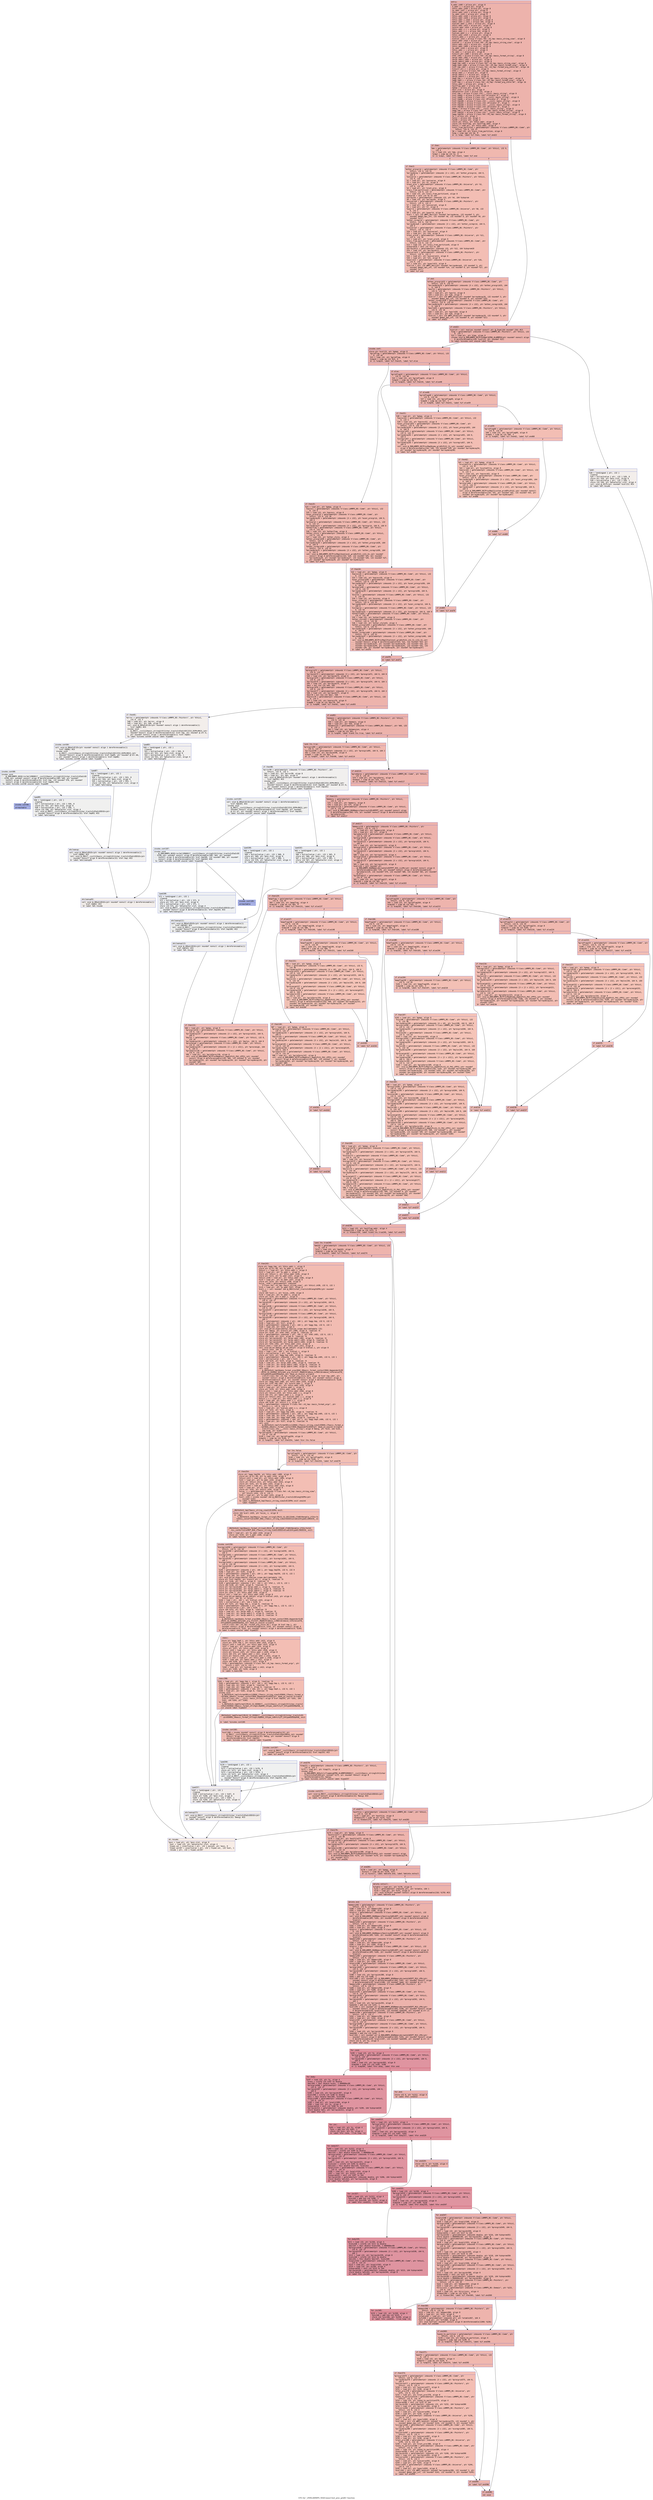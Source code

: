 digraph "CFG for '_ZN9LAMMPS_NS4Comm13set_proc_gridEi' function" {
	label="CFG for '_ZN9LAMMPS_NS4Comm13set_proc_gridEi' function";

	Node0x5626be1ac330 [shape=record,color="#3d50c3ff", style=filled, fillcolor="#d6524470" fontname="Courier",label="{entry:\l|  %.addr.i440 = alloca ptr, align 8\l  %.addr.i = alloca ptr, align 8\l  %this.addr.i436 = alloca ptr, align 8\l  %s.addr.i437 = alloca ptr, align 8\l  %this.addr.i432 = alloca ptr, align 8\l  %s.addr.i433 = alloca ptr, align 8\l  %this.addr.i430 = alloca ptr, align 8\l  %this.addr.i428 = alloca ptr, align 8\l  %this.addr.i.i420 = alloca ptr, align 8\l  %desc.addr.i.i421 = alloca i64, align 8\l  %values.addr.i.i422 = alloca ptr, align 8\l  %this.addr.i423 = alloca ptr, align 8\l  %store.addr.i424 = alloca ptr, align 8\l  %this.addr.i.i = alloca ptr, align 8\l  %desc.addr.i.i = alloca i64, align 8\l  %values.addr.i.i = alloca ptr, align 8\l  %this.addr.i418 = alloca ptr, align 8\l  %store.addr.i = alloca ptr, align 8\l  %retval.i415 = alloca %\"class.fmt::v9_lmp::basic_string_view\", align 8\l  %this.addr.i416 = alloca ptr, align 8\l  %retval.i = alloca %\"class.fmt::v9_lmp::basic_string_view\", align 8\l  %this.addr.i413 = alloca ptr, align 8\l  %this.addr.i409 = alloca ptr, align 8\l  %s.addr.i410 = alloca ptr, align 8\l  %this.addr.i = alloca ptr, align 8\l  %s.addr.i = alloca ptr, align 8\l  %result.ptr.i400 = alloca ptr, align 8\l  %fmt.i401 = alloca %\"class.fmt::v9_lmp::basic_format_string\", align 8\l  %args.addr.i402 = alloca ptr, align 8\l  %args.addr2.i403 = alloca ptr, align 8\l  %args.addr4.i404 = alloca ptr, align 8\l  %agg.tmp.i405 = alloca %\"class.fmt::v9_lmp::basic_string_view\", align 8\l  %agg.tmp5.i406 = alloca %\"class.fmt::v9_lmp::basic_format_args\", align 8\l  %ref.tmp.i407 = alloca %\"class.fmt::v9_lmp::format_arg_store.56\", align 16\l  %result.ptr.i = alloca ptr, align 8\l  %fmt.i = alloca %\"class.fmt::v9_lmp::basic_format_string\", align 8\l  %args.addr.i = alloca ptr, align 8\l  %args.addr2.i = alloca ptr, align 8\l  %args.addr4.i = alloca ptr, align 8\l  %agg.tmp.i = alloca %\"class.fmt::v9_lmp::basic_string_view\", align 8\l  %agg.tmp5.i = alloca %\"class.fmt::v9_lmp::basic_format_args\", align 8\l  %ref.tmp.i = alloca %\"class.fmt::v9_lmp::format_arg_store.56\", align 16\l  %this.addr = alloca ptr, align 8\l  %outflag.addr = alloca i32, align 4\l  %pmap = alloca ptr, align 8\l  %exn.slot = alloca ptr, align 8\l  %ehselector.slot = alloca i32, align 4\l  %ref.tmp = alloca %\"class.std::__cxx11::basic_string\", align 8\l  %ref.tmp82 = alloca %\"class.std::allocator.0\", align 1\l  %ref.tmp85 = alloca %\"class.std::__cxx11::basic_string\", align 8\l  %ref.tmp86 = alloca %\"class.std::allocator.0\", align 1\l  %ref.tmp100 = alloca %\"class.std::__cxx11::basic_string\", align 8\l  %ref.tmp101 = alloca %\"class.std::allocator.0\", align 1\l  %ref.tmp104 = alloca %\"class.std::__cxx11::basic_string\", align 8\l  %ref.tmp105 = alloca %\"class.std::allocator.0\", align 1\l  %mesg = alloca %\"class.std::__cxx11::basic_string\", align 8\l  %agg.tmp = alloca %\"class.fmt::v9_lmp::basic_format_string\", align 8\l  %ref.tmp255 = alloca %\"class.std::__cxx11::basic_string\", align 8\l  %agg.tmp256 = alloca %\"class.fmt::v9_lmp::basic_format_string\", align 8\l  %i = alloca i32, align 4\l  %i312 = alloca i32, align 4\l  %i330 = alloca i32, align 4\l  store ptr %this, ptr %this.addr, align 8\l  store i32 %outflag, ptr %outflag.addr, align 4\l  %this1 = load ptr, ptr %this.addr, align 8\l  %recv_from_partition = getelementptr inbounds %\"class.LAMMPS_NS::Comm\", ptr\l... %this1, i32 0, i32 13\l  %0 = load i32, ptr %recv_from_partition, align 8\l  %cmp = icmp sge i32 %0, 0\l  br i1 %cmp, label %if.then, label %if.end22\l|{<s0>T|<s1>F}}"];
	Node0x5626be1ac330:s0 -> Node0x5626be1af740[tooltip="entry -> if.then\nProbability 50.00%" ];
	Node0x5626be1ac330:s1 -> Node0x5626be1af7b0[tooltip="entry -> if.end22\nProbability 50.00%" ];
	Node0x5626be1af740 [shape=record,color="#3d50c3ff", style=filled, fillcolor="#dc5d4a70" fontname="Courier",label="{if.then:\l|  %me = getelementptr inbounds %\"class.LAMMPS_NS::Comm\", ptr %this1, i32 0,\l... i32 4\l  %1 = load i32, ptr %me, align 4\l  %cmp2 = icmp eq i32 %1, 0\l  br i1 %cmp2, label %if.then3, label %if.end\l|{<s0>T|<s1>F}}"];
	Node0x5626be1af740:s0 -> Node0x5626be1afac0[tooltip="if.then -> if.then3\nProbability 37.50%" ];
	Node0x5626be1af740:s1 -> Node0x5626be1afb10[tooltip="if.then -> if.end\nProbability 62.50%" ];
	Node0x5626be1afac0 [shape=record,color="#3d50c3ff", style=filled, fillcolor="#e36c5570" fontname="Courier",label="{if.then3:\l|  %other_procgrid = getelementptr inbounds %\"class.LAMMPS_NS::Comm\", ptr\l... %this1, i32 0, i32 51\l  %arraydecay = getelementptr inbounds [3 x i32], ptr %other_procgrid, i64 0,\l... i64 0\l  %universe = getelementptr inbounds %\"class.LAMMPS_NS::Pointers\", ptr %this1,\l... i32 0, i32 4\l  %2 = load ptr, ptr %universe, align 8\l  %3 = load ptr, ptr %2, align 8\l  %root_proc = getelementptr inbounds %\"class.LAMMPS_NS::Universe\", ptr %3,\l... i32 0, i32 10\l  %4 = load ptr, ptr %root_proc, align 8\l  %recv_from_partition4 = getelementptr inbounds %\"class.LAMMPS_NS::Comm\", ptr\l... %this1, i32 0, i32 13\l  %5 = load i32, ptr %recv_from_partition4, align 8\l  %idxprom = sext i32 %5 to i64\l  %arrayidx = getelementptr inbounds i32, ptr %4, i64 %idxprom\l  %6 = load i32, ptr %arrayidx, align 4\l  %universe5 = getelementptr inbounds %\"class.LAMMPS_NS::Pointers\", ptr\l... %this1, i32 0, i32 4\l  %7 = load ptr, ptr %universe5, align 8\l  %8 = load ptr, ptr %7, align 8\l  %uworld = getelementptr inbounds %\"class.LAMMPS_NS::Universe\", ptr %8, i32\l... 0, i32 1\l  %9 = load ptr, ptr %uworld, align 8\l  %call = call i32 @MPI_Recv(ptr noundef %arraydecay, i32 noundef 3, ptr\l... noundef @ompi_mpi_int, i32 noundef %6, i32 noundef 0, ptr noundef %9, ptr\l... noundef null)\l  %other_coregrid = getelementptr inbounds %\"class.LAMMPS_NS::Comm\", ptr\l... %this1, i32 0, i32 52\l  %arraydecay6 = getelementptr inbounds [3 x i32], ptr %other_coregrid, i64 0,\l... i64 0\l  %universe7 = getelementptr inbounds %\"class.LAMMPS_NS::Pointers\", ptr\l... %this1, i32 0, i32 4\l  %10 = load ptr, ptr %universe7, align 8\l  %11 = load ptr, ptr %10, align 8\l  %root_proc8 = getelementptr inbounds %\"class.LAMMPS_NS::Universe\", ptr %11,\l... i32 0, i32 10\l  %12 = load ptr, ptr %root_proc8, align 8\l  %recv_from_partition9 = getelementptr inbounds %\"class.LAMMPS_NS::Comm\", ptr\l... %this1, i32 0, i32 13\l  %13 = load i32, ptr %recv_from_partition9, align 8\l  %idxprom10 = sext i32 %13 to i64\l  %arrayidx11 = getelementptr inbounds i32, ptr %12, i64 %idxprom10\l  %14 = load i32, ptr %arrayidx11, align 4\l  %universe12 = getelementptr inbounds %\"class.LAMMPS_NS::Pointers\", ptr\l... %this1, i32 0, i32 4\l  %15 = load ptr, ptr %universe12, align 8\l  %16 = load ptr, ptr %15, align 8\l  %uworld13 = getelementptr inbounds %\"class.LAMMPS_NS::Universe\", ptr %16,\l... i32 0, i32 1\l  %17 = load ptr, ptr %uworld13, align 8\l  %call14 = call i32 @MPI_Recv(ptr noundef %arraydecay6, i32 noundef 3, ptr\l... noundef @ompi_mpi_int, i32 noundef %14, i32 noundef 0, ptr noundef %17, ptr\l... noundef null)\l  br label %if.end\l}"];
	Node0x5626be1afac0 -> Node0x5626be1afb10[tooltip="if.then3 -> if.end\nProbability 100.00%" ];
	Node0x5626be1afb10 [shape=record,color="#3d50c3ff", style=filled, fillcolor="#dc5d4a70" fontname="Courier",label="{if.end:\l|  %other_procgrid15 = getelementptr inbounds %\"class.LAMMPS_NS::Comm\", ptr\l... %this1, i32 0, i32 51\l  %arraydecay16 = getelementptr inbounds [3 x i32], ptr %other_procgrid15, i64\l... 0, i64 0\l  %world = getelementptr inbounds %\"class.LAMMPS_NS::Pointers\", ptr %this1,\l... i32 0, i32 16\l  %18 = load ptr, ptr %world, align 8\l  %19 = load ptr, ptr %18, align 8\l  %call17 = call i32 @MPI_Bcast(ptr noundef %arraydecay16, i32 noundef 3, ptr\l... noundef @ompi_mpi_int, i32 noundef 0, ptr noundef %19)\l  %other_coregrid18 = getelementptr inbounds %\"class.LAMMPS_NS::Comm\", ptr\l... %this1, i32 0, i32 52\l  %arraydecay19 = getelementptr inbounds [3 x i32], ptr %other_coregrid18, i64\l... 0, i64 0\l  %world20 = getelementptr inbounds %\"class.LAMMPS_NS::Pointers\", ptr %this1,\l... i32 0, i32 16\l  %20 = load ptr, ptr %world20, align 8\l  %21 = load ptr, ptr %20, align 8\l  %call21 = call i32 @MPI_Bcast(ptr noundef %arraydecay19, i32 noundef 3, ptr\l... noundef @ompi_mpi_int, i32 noundef 0, ptr noundef %21)\l  br label %if.end22\l}"];
	Node0x5626be1afb10 -> Node0x5626be1af7b0[tooltip="if.end -> if.end22\nProbability 100.00%" ];
	Node0x5626be1af7b0 [shape=record,color="#3d50c3ff", style=filled, fillcolor="#d6524470" fontname="Courier",label="{if.end22:\l|  %call23 = call noalias noundef nonnull ptr @_Znwm(i64 noundef 216) #13\l  %lmp = getelementptr inbounds %\"class.LAMMPS_NS::Pointers\", ptr %this1, i32\l... 0, i32 1\l  %22 = load ptr, ptr %lmp, align 8\l  invoke void @_ZN9LAMMPS_NS7ProcMapC1EPNS_6LAMMPSE(ptr noundef nonnull align\l... 8 dereferenceable(216) %call23, ptr noundef %22)\l          to label %invoke.cont unwind label %lpad\l}"];
	Node0x5626be1af7b0 -> Node0x5626be1b6350[tooltip="if.end22 -> invoke.cont\nProbability 100.00%" ];
	Node0x5626be1af7b0 -> Node0x5626be1b63a0[tooltip="if.end22 -> lpad\nProbability 0.00%" ];
	Node0x5626be1b6350 [shape=record,color="#3d50c3ff", style=filled, fillcolor="#d6524470" fontname="Courier",label="{invoke.cont:\l|  store ptr %call23, ptr %pmap, align 8\l  %gridflag = getelementptr inbounds %\"class.LAMMPS_NS::Comm\", ptr %this1, i32\l... 0, i32 44\l  %23 = load i32, ptr %gridflag, align 8\l  %cmp24 = icmp eq i32 %23, 0\l  br i1 %cmp24, label %if.then25, label %if.else\l|{<s0>T|<s1>F}}"];
	Node0x5626be1b6350:s0 -> Node0x5626be1b68f0[tooltip="invoke.cont -> if.then25\nProbability 37.50%" ];
	Node0x5626be1b6350:s1 -> Node0x5626be1b6970[tooltip="invoke.cont -> if.else\nProbability 62.50%" ];
	Node0x5626be1b68f0 [shape=record,color="#3d50c3ff", style=filled, fillcolor="#de614d70" fontname="Courier",label="{if.then25:\l|  %24 = load ptr, ptr %pmap, align 8\l  %nprocs = getelementptr inbounds %\"class.LAMMPS_NS::Comm\", ptr %this1, i32\l... 0, i32 5\l  %25 = load i32, ptr %nprocs, align 8\l  %user_procgrid = getelementptr inbounds %\"class.LAMMPS_NS::Comm\", ptr\l... %this1, i32 0, i32 18\l  %arraydecay26 = getelementptr inbounds [3 x i32], ptr %user_procgrid, i64 0,\l... i64 0\l  %procgrid = getelementptr inbounds %\"class.LAMMPS_NS::Comm\", ptr %this1, i32\l... 0, i32 17\l  %arraydecay27 = getelementptr inbounds [3 x i32], ptr %procgrid, i64 0, i64 0\l  %otherflag = getelementptr inbounds %\"class.LAMMPS_NS::Comm\", ptr %this1,\l... i32 0, i32 49\l  %26 = load i32, ptr %otherflag, align 8\l  %other_style = getelementptr inbounds %\"class.LAMMPS_NS::Comm\", ptr %this1,\l... i32 0, i32 50\l  %27 = load i32, ptr %other_style, align 4\l  %other_procgrid28 = getelementptr inbounds %\"class.LAMMPS_NS::Comm\", ptr\l... %this1, i32 0, i32 51\l  %arraydecay29 = getelementptr inbounds [3 x i32], ptr %other_procgrid28, i64\l... 0, i64 0\l  %other_coregrid30 = getelementptr inbounds %\"class.LAMMPS_NS::Comm\", ptr\l... %this1, i32 0, i32 52\l  %arraydecay31 = getelementptr inbounds [3 x i32], ptr %other_coregrid30, i64\l... 0, i64 0\l  call void @_ZN9LAMMPS_NS7ProcMap13onelevel_gridEiPiS1_iiS1_S1_(ptr noundef\l... nonnull align 8 dereferenceable(216) %24, i32 noundef %25, ptr noundef\l... %arraydecay26, ptr noundef %arraydecay27, i32 noundef %26, i32 noundef %27,\l... ptr noundef %arraydecay29, ptr noundef %arraydecay31)\l  br label %if.end71\l}"];
	Node0x5626be1b68f0 -> Node0x5626be1b7ad0[tooltip="if.then25 -> if.end71\nProbability 100.00%" ];
	Node0x5626be1b63a0 [shape=record,color="#3d50c3ff", style=filled, fillcolor="#e5d8d170" fontname="Courier",label="{lpad:\l|  %28 = landingpad \{ ptr, i32 \}\l          cleanup\l  %29 = extractvalue \{ ptr, i32 \} %28, 0\l  store ptr %29, ptr %exn.slot, align 8\l  %30 = extractvalue \{ ptr, i32 \} %28, 1\l  store i32 %30, ptr %ehselector.slot, align 4\l  call void @_ZdlPv(ptr noundef %call23) #14\l  br label %eh.resume\l}"];
	Node0x5626be1b63a0 -> Node0x5626be1b7fb0[tooltip="lpad -> eh.resume\nProbability 100.00%" ];
	Node0x5626be1b6970 [shape=record,color="#3d50c3ff", style=filled, fillcolor="#d8564670" fontname="Courier",label="{if.else:\l|  %gridflag32 = getelementptr inbounds %\"class.LAMMPS_NS::Comm\", ptr %this1,\l... i32 0, i32 44\l  %31 = load i32, ptr %gridflag32, align 8\l  %cmp33 = icmp eq i32 %31, 1\l  br i1 %cmp33, label %if.then34, label %if.else48\l|{<s0>T|<s1>F}}"];
	Node0x5626be1b6970:s0 -> Node0x5626be1b82d0[tooltip="if.else -> if.then34\nProbability 50.00%" ];
	Node0x5626be1b6970:s1 -> Node0x5626be1b8350[tooltip="if.else -> if.else48\nProbability 50.00%" ];
	Node0x5626be1b82d0 [shape=record,color="#3d50c3ff", style=filled, fillcolor="#de614d70" fontname="Courier",label="{if.then34:\l|  %32 = load ptr, ptr %pmap, align 8\l  %nprocs35 = getelementptr inbounds %\"class.LAMMPS_NS::Comm\", ptr %this1, i32\l... 0, i32 5\l  %33 = load i32, ptr %nprocs35, align 8\l  %user_procgrid36 = getelementptr inbounds %\"class.LAMMPS_NS::Comm\", ptr\l... %this1, i32 0, i32 18\l  %arraydecay37 = getelementptr inbounds [3 x i32], ptr %user_procgrid36, i64\l... 0, i64 0\l  %procgrid38 = getelementptr inbounds %\"class.LAMMPS_NS::Comm\", ptr %this1,\l... i32 0, i32 17\l  %arraydecay39 = getelementptr inbounds [3 x i32], ptr %procgrid38, i64 0,\l... i64 0\l  %ncores = getelementptr inbounds %\"class.LAMMPS_NS::Comm\", ptr %this1, i32\l... 0, i32 53\l  %34 = load i32, ptr %ncores, align 8\l  %user_coregrid = getelementptr inbounds %\"class.LAMMPS_NS::Comm\", ptr\l... %this1, i32 0, i32 55\l  %arraydecay40 = getelementptr inbounds [3 x i32], ptr %user_coregrid, i64 0,\l... i64 0\l  %coregrid = getelementptr inbounds %\"class.LAMMPS_NS::Comm\", ptr %this1, i32\l... 0, i32 54\l  %arraydecay41 = getelementptr inbounds [3 x i32], ptr %coregrid, i64 0, i64 0\l  %otherflag42 = getelementptr inbounds %\"class.LAMMPS_NS::Comm\", ptr %this1,\l... i32 0, i32 49\l  %35 = load i32, ptr %otherflag42, align 8\l  %other_style43 = getelementptr inbounds %\"class.LAMMPS_NS::Comm\", ptr\l... %this1, i32 0, i32 50\l  %36 = load i32, ptr %other_style43, align 4\l  %other_procgrid44 = getelementptr inbounds %\"class.LAMMPS_NS::Comm\", ptr\l... %this1, i32 0, i32 51\l  %arraydecay45 = getelementptr inbounds [3 x i32], ptr %other_procgrid44, i64\l... 0, i64 0\l  %other_coregrid46 = getelementptr inbounds %\"class.LAMMPS_NS::Comm\", ptr\l... %this1, i32 0, i32 52\l  %arraydecay47 = getelementptr inbounds [3 x i32], ptr %other_coregrid46, i64\l... 0, i64 0\l  call void @_ZN9LAMMPS_NS7ProcMap13twolevel_gridEiPiS1_iS1_S1_iiS1_S1_(ptr\l... noundef nonnull align 8 dereferenceable(216) %32, i32 noundef %33, ptr\l... noundef %arraydecay37, ptr noundef %arraydecay39, i32 noundef %34, ptr\l... noundef %arraydecay40, ptr noundef %arraydecay41, i32 noundef %35, i32\l... noundef %36, ptr noundef %arraydecay45, ptr noundef %arraydecay47)\l  br label %if.end70\l}"];
	Node0x5626be1b82d0 -> Node0x5626be1b96b0[tooltip="if.then34 -> if.end70\nProbability 100.00%" ];
	Node0x5626be1b8350 [shape=record,color="#3d50c3ff", style=filled, fillcolor="#de614d70" fontname="Courier",label="{if.else48:\l|  %gridflag49 = getelementptr inbounds %\"class.LAMMPS_NS::Comm\", ptr %this1,\l... i32 0, i32 44\l  %37 = load i32, ptr %gridflag49, align 8\l  %cmp50 = icmp eq i32 %37, 2\l  br i1 %cmp50, label %if.then51, label %if.else59\l|{<s0>T|<s1>F}}"];
	Node0x5626be1b8350:s0 -> Node0x5626be1b9e00[tooltip="if.else48 -> if.then51\nProbability 50.00%" ];
	Node0x5626be1b8350:s1 -> Node0x5626be1b9e80[tooltip="if.else48 -> if.else59\nProbability 50.00%" ];
	Node0x5626be1b9e00 [shape=record,color="#3d50c3ff", style=filled, fillcolor="#e36c5570" fontname="Courier",label="{if.then51:\l|  %38 = load ptr, ptr %pmap, align 8\l  %nprocs52 = getelementptr inbounds %\"class.LAMMPS_NS::Comm\", ptr %this1, i32\l... 0, i32 5\l  %39 = load i32, ptr %nprocs52, align 8\l  %user_procgrid53 = getelementptr inbounds %\"class.LAMMPS_NS::Comm\", ptr\l... %this1, i32 0, i32 18\l  %arraydecay54 = getelementptr inbounds [3 x i32], ptr %user_procgrid53, i64\l... 0, i64 0\l  %procgrid55 = getelementptr inbounds %\"class.LAMMPS_NS::Comm\", ptr %this1,\l... i32 0, i32 17\l  %arraydecay56 = getelementptr inbounds [3 x i32], ptr %procgrid55, i64 0,\l... i64 0\l  %coregrid57 = getelementptr inbounds %\"class.LAMMPS_NS::Comm\", ptr %this1,\l... i32 0, i32 54\l  %arraydecay58 = getelementptr inbounds [3 x i32], ptr %coregrid57, i64 0,\l... i64 0\l  call void @_ZN9LAMMPS_NS7ProcMap9numa_gridEiPiS1_S1_(ptr noundef nonnull\l... align 8 dereferenceable(216) %38, i32 noundef %39, ptr noundef %arraydecay54,\l... ptr noundef %arraydecay56, ptr noundef %arraydecay58)\l  br label %if.end69\l}"];
	Node0x5626be1b9e00 -> Node0x5626be1baa20[tooltip="if.then51 -> if.end69\nProbability 100.00%" ];
	Node0x5626be1b9e80 [shape=record,color="#3d50c3ff", style=filled, fillcolor="#e36c5570" fontname="Courier",label="{if.else59:\l|  %gridflag60 = getelementptr inbounds %\"class.LAMMPS_NS::Comm\", ptr %this1,\l... i32 0, i32 44\l  %40 = load i32, ptr %gridflag60, align 8\l  %cmp61 = icmp eq i32 %40, 3\l  br i1 %cmp61, label %if.then62, label %if.end68\l|{<s0>T|<s1>F}}"];
	Node0x5626be1b9e80:s0 -> Node0x5626be1bacb0[tooltip="if.else59 -> if.then62\nProbability 50.00%" ];
	Node0x5626be1b9e80:s1 -> Node0x5626be1bad30[tooltip="if.else59 -> if.end68\nProbability 50.00%" ];
	Node0x5626be1bacb0 [shape=record,color="#3d50c3ff", style=filled, fillcolor="#e8765c70" fontname="Courier",label="{if.then62:\l|  %41 = load ptr, ptr %pmap, align 8\l  %customfile = getelementptr inbounds %\"class.LAMMPS_NS::Comm\", ptr %this1,\l... i32 0, i32 47\l  %42 = load ptr, ptr %customfile, align 8\l  %nprocs63 = getelementptr inbounds %\"class.LAMMPS_NS::Comm\", ptr %this1, i32\l... 0, i32 5\l  %43 = load i32, ptr %nprocs63, align 8\l  %user_procgrid64 = getelementptr inbounds %\"class.LAMMPS_NS::Comm\", ptr\l... %this1, i32 0, i32 18\l  %arraydecay65 = getelementptr inbounds [3 x i32], ptr %user_procgrid64, i64\l... 0, i64 0\l  %procgrid66 = getelementptr inbounds %\"class.LAMMPS_NS::Comm\", ptr %this1,\l... i32 0, i32 17\l  %arraydecay67 = getelementptr inbounds [3 x i32], ptr %procgrid66, i64 0,\l... i64 0\l  call void @_ZN9LAMMPS_NS7ProcMap11custom_gridEPciPiS2_(ptr noundef nonnull\l... align 8 dereferenceable(216) %41, ptr noundef %42, i32 noundef %43, ptr\l... noundef %arraydecay65, ptr noundef %arraydecay67)\l  br label %if.end68\l}"];
	Node0x5626be1bacb0 -> Node0x5626be1bad30[tooltip="if.then62 -> if.end68\nProbability 100.00%" ];
	Node0x5626be1bad30 [shape=record,color="#3d50c3ff", style=filled, fillcolor="#e36c5570" fontname="Courier",label="{if.end68:\l|  br label %if.end69\l}"];
	Node0x5626be1bad30 -> Node0x5626be1baa20[tooltip="if.end68 -> if.end69\nProbability 100.00%" ];
	Node0x5626be1baa20 [shape=record,color="#3d50c3ff", style=filled, fillcolor="#de614d70" fontname="Courier",label="{if.end69:\l|  br label %if.end70\l}"];
	Node0x5626be1baa20 -> Node0x5626be1b96b0[tooltip="if.end69 -> if.end70\nProbability 100.00%" ];
	Node0x5626be1b96b0 [shape=record,color="#3d50c3ff", style=filled, fillcolor="#d8564670" fontname="Courier",label="{if.end70:\l|  br label %if.end71\l}"];
	Node0x5626be1b96b0 -> Node0x5626be1b7ad0[tooltip="if.end70 -> if.end71\nProbability 100.00%" ];
	Node0x5626be1b7ad0 [shape=record,color="#3d50c3ff", style=filled, fillcolor="#d6524470" fontname="Courier",label="{if.end71:\l|  %procgrid72 = getelementptr inbounds %\"class.LAMMPS_NS::Comm\", ptr %this1,\l... i32 0, i32 17\l  %arrayidx73 = getelementptr inbounds [3 x i32], ptr %procgrid72, i64 0, i64 0\l  %44 = load i32, ptr %arrayidx73, align 8\l  %procgrid74 = getelementptr inbounds %\"class.LAMMPS_NS::Comm\", ptr %this1,\l... i32 0, i32 17\l  %arrayidx75 = getelementptr inbounds [3 x i32], ptr %procgrid74, i64 0, i64 1\l  %45 = load i32, ptr %arrayidx75, align 4\l  %mul = mul nsw i32 %44, %45\l  %procgrid76 = getelementptr inbounds %\"class.LAMMPS_NS::Comm\", ptr %this1,\l... i32 0, i32 17\l  %arrayidx77 = getelementptr inbounds [3 x i32], ptr %procgrid76, i64 0, i64 2\l  %46 = load i32, ptr %arrayidx77, align 8\l  %mul78 = mul nsw i32 %mul, %46\l  %nprocs79 = getelementptr inbounds %\"class.LAMMPS_NS::Comm\", ptr %this1, i32\l... 0, i32 5\l  %47 = load i32, ptr %nprocs79, align 8\l  %cmp80 = icmp ne i32 %mul78, %47\l  br i1 %cmp80, label %if.then81, label %if.end93\l|{<s0>T|<s1>F}}"];
	Node0x5626be1b7ad0:s0 -> Node0x5626be1bcbd0[tooltip="if.end71 -> if.then81\nProbability 0.00%" ];
	Node0x5626be1b7ad0:s1 -> Node0x5626be1bcc50[tooltip="if.end71 -> if.end93\nProbability 100.00%" ];
	Node0x5626be1bcbd0 [shape=record,color="#3d50c3ff", style=filled, fillcolor="#e5d8d170" fontname="Courier",label="{if.then81:\l|  %error = getelementptr inbounds %\"class.LAMMPS_NS::Pointers\", ptr %this1,\l... i32 0, i32 3\l  %48 = load ptr, ptr %error, align 8\l  %49 = load ptr, ptr %48, align 8\l  call void @_ZNSaIcEC1Ev(ptr noundef nonnull align 1 dereferenceable(1)\l... %ref.tmp82) #15\l  invoke void\l... @_ZNSt7__cxx1112basic_stringIcSt11char_traitsIcESaIcEEC2IS3_EEPKcRKS3_(ptr\l... noundef nonnull align 8 dereferenceable(32) %ref.tmp, ptr noundef @.str.6,\l... ptr noundef nonnull align 1 dereferenceable(1) %ref.tmp82)\l          to label %invoke.cont84 unwind label %lpad83\l}"];
	Node0x5626be1bcbd0 -> Node0x5626be1bd0e0[tooltip="if.then81 -> invoke.cont84\nProbability 50.00%" ];
	Node0x5626be1bcbd0 -> Node0x5626be1bd160[tooltip="if.then81 -> lpad83\nProbability 50.00%" ];
	Node0x5626be1bd0e0 [shape=record,color="#3d50c3ff", style=filled, fillcolor="#e0dbd870" fontname="Courier",label="{invoke.cont84:\l|  call void @_ZNSaIcEC1Ev(ptr noundef nonnull align 1 dereferenceable(1)\l... %ref.tmp86) #15\l  invoke void\l... @_ZNSt7__cxx1112basic_stringIcSt11char_traitsIcESaIcEEC2IS3_EEPKcRKS3_(ptr\l... noundef nonnull align 8 dereferenceable(32) %ref.tmp85, ptr noundef @.str.66,\l... ptr noundef nonnull align 1 dereferenceable(1) %ref.tmp86)\l          to label %invoke.cont88 unwind label %lpad87\l}"];
	Node0x5626be1bd0e0 -> Node0x5626be1bd480[tooltip="invoke.cont84 -> invoke.cont88\nProbability 50.00%" ];
	Node0x5626be1bd0e0 -> Node0x5626be1bd4d0[tooltip="invoke.cont84 -> lpad87\nProbability 50.00%" ];
	Node0x5626be1bd480 [shape=record,color="#3d50c3ff", style=filled, fillcolor="#dedcdb70" fontname="Courier",label="{invoke.cont88:\l|  invoke void\l... @_ZN9LAMMPS_NS5Error3allERKNSt7__cxx1112basic_stringIcSt11char_traitsIcESaIcEE\l...EiS8_(ptr noundef nonnull align 8 dereferenceable(196) %49, ptr noundef\l... nonnull align 8 dereferenceable(32) %ref.tmp, i32 noundef 578, ptr noundef\l... nonnull align 8 dereferenceable(32) %ref.tmp85) #16\l          to label %invoke.cont90 unwind label %lpad89\l}"];
	Node0x5626be1bd480 -> Node0x5626be1bd430[tooltip="invoke.cont88 -> invoke.cont90\nProbability 0.00%" ];
	Node0x5626be1bd480 -> Node0x5626be1bd790[tooltip="invoke.cont88 -> lpad89\nProbability 100.00%" ];
	Node0x5626be1bd430 [shape=record,color="#3d50c3ff", style=filled, fillcolor="#3d50c370" fontname="Courier",label="{invoke.cont90:\l|  unreachable\l}"];
	Node0x5626be1bd160 [shape=record,color="#3d50c3ff", style=filled, fillcolor="#e0dbd870" fontname="Courier",label="{lpad83:\l|  %50 = landingpad \{ ptr, i32 \}\l          cleanup\l  %51 = extractvalue \{ ptr, i32 \} %50, 0\l  store ptr %51, ptr %exn.slot, align 8\l  %52 = extractvalue \{ ptr, i32 \} %50, 1\l  store i32 %52, ptr %ehselector.slot, align 4\l  br label %ehcleanup92\l}"];
	Node0x5626be1bd160 -> Node0x5626be1bdd50[tooltip="lpad83 -> ehcleanup92\nProbability 100.00%" ];
	Node0x5626be1bd4d0 [shape=record,color="#3d50c3ff", style=filled, fillcolor="#dedcdb70" fontname="Courier",label="{lpad87:\l|  %53 = landingpad \{ ptr, i32 \}\l          cleanup\l  %54 = extractvalue \{ ptr, i32 \} %53, 0\l  store ptr %54, ptr %exn.slot, align 8\l  %55 = extractvalue \{ ptr, i32 \} %53, 1\l  store i32 %55, ptr %ehselector.slot, align 4\l  br label %ehcleanup\l}"];
	Node0x5626be1bd4d0 -> Node0x5626be1be0a0[tooltip="lpad87 -> ehcleanup\nProbability 100.00%" ];
	Node0x5626be1bd790 [shape=record,color="#3d50c3ff", style=filled, fillcolor="#dedcdb70" fontname="Courier",label="{lpad89:\l|  %56 = landingpad \{ ptr, i32 \}\l          cleanup\l  %57 = extractvalue \{ ptr, i32 \} %56, 0\l  store ptr %57, ptr %exn.slot, align 8\l  %58 = extractvalue \{ ptr, i32 \} %56, 1\l  store i32 %58, ptr %ehselector.slot, align 4\l  call void @_ZNSt7__cxx1112basic_stringIcSt11char_traitsIcESaIcEED1Ev(ptr\l... noundef nonnull align 8 dereferenceable(32) %ref.tmp85) #15\l  br label %ehcleanup\l}"];
	Node0x5626be1bd790 -> Node0x5626be1be0a0[tooltip="lpad89 -> ehcleanup\nProbability 100.00%" ];
	Node0x5626be1be0a0 [shape=record,color="#3d50c3ff", style=filled, fillcolor="#e0dbd870" fontname="Courier",label="{ehcleanup:\l|  call void @_ZNSaIcED1Ev(ptr noundef nonnull align 1 dereferenceable(1)\l... %ref.tmp86) #15\l  call void @_ZNSt7__cxx1112basic_stringIcSt11char_traitsIcESaIcEED1Ev(ptr\l... noundef nonnull align 8 dereferenceable(32) %ref.tmp) #15\l  br label %ehcleanup92\l}"];
	Node0x5626be1be0a0 -> Node0x5626be1bdd50[tooltip="ehcleanup -> ehcleanup92\nProbability 100.00%" ];
	Node0x5626be1bdd50 [shape=record,color="#3d50c3ff", style=filled, fillcolor="#e5d8d170" fontname="Courier",label="{ehcleanup92:\l|  call void @_ZNSaIcED1Ev(ptr noundef nonnull align 1 dereferenceable(1)\l... %ref.tmp82) #15\l  br label %eh.resume\l}"];
	Node0x5626be1bdd50 -> Node0x5626be1b7fb0[tooltip="ehcleanup92 -> eh.resume\nProbability 100.00%" ];
	Node0x5626be1bcc50 [shape=record,color="#3d50c3ff", style=filled, fillcolor="#d6524470" fontname="Courier",label="{if.end93:\l|  %domain = getelementptr inbounds %\"class.LAMMPS_NS::Pointers\", ptr %this1,\l... i32 0, i32 10\l  %59 = load ptr, ptr %domain, align 8\l  %60 = load ptr, ptr %59, align 8\l  %dimension = getelementptr inbounds %\"class.LAMMPS_NS::Domain\", ptr %60, i32\l... 0, i32 2\l  %61 = load i32, ptr %dimension, align 4\l  %cmp94 = icmp eq i32 %61, 2\l  br i1 %cmp94, label %land.lhs.true, label %if.end114\l|{<s0>T|<s1>F}}"];
	Node0x5626be1bcc50:s0 -> Node0x5626be1bed70[tooltip="if.end93 -> land.lhs.true\nProbability 50.00%" ];
	Node0x5626be1bcc50:s1 -> Node0x5626be1bedf0[tooltip="if.end93 -> if.end114\nProbability 50.00%" ];
	Node0x5626be1bed70 [shape=record,color="#3d50c3ff", style=filled, fillcolor="#dc5d4a70" fontname="Courier",label="{land.lhs.true:\l|  %procgrid95 = getelementptr inbounds %\"class.LAMMPS_NS::Comm\", ptr %this1,\l... i32 0, i32 17\l  %arrayidx96 = getelementptr inbounds [3 x i32], ptr %procgrid95, i64 0, i64 2\l  %62 = load i32, ptr %arrayidx96, align 8\l  %cmp97 = icmp ne i32 %62, 1\l  br i1 %cmp97, label %if.then98, label %if.end114\l|{<s0>T|<s1>F}}"];
	Node0x5626be1bed70:s0 -> Node0x5626be1b5360[tooltip="land.lhs.true -> if.then98\nProbability 0.00%" ];
	Node0x5626be1bed70:s1 -> Node0x5626be1bedf0[tooltip="land.lhs.true -> if.end114\nProbability 100.00%" ];
	Node0x5626be1b5360 [shape=record,color="#3d50c3ff", style=filled, fillcolor="#e0dbd870" fontname="Courier",label="{if.then98:\l|  %error99 = getelementptr inbounds %\"class.LAMMPS_NS::Pointers\", ptr\l... %this1, i32 0, i32 3\l  %63 = load ptr, ptr %error99, align 8\l  %64 = load ptr, ptr %63, align 8\l  call void @_ZNSaIcEC1Ev(ptr noundef nonnull align 1 dereferenceable(1)\l... %ref.tmp101) #15\l  invoke void\l... @_ZNSt7__cxx1112basic_stringIcSt11char_traitsIcESaIcEEC2IS3_EEPKcRKS3_(ptr\l... noundef nonnull align 8 dereferenceable(32) %ref.tmp100, ptr noundef @.str.6,\l... ptr noundef nonnull align 1 dereferenceable(1) %ref.tmp101)\l          to label %invoke.cont103 unwind label %lpad102\l}"];
	Node0x5626be1b5360 -> Node0x5626be1b57f0[tooltip="if.then98 -> invoke.cont103\nProbability 50.00%" ];
	Node0x5626be1b5360 -> Node0x5626be1b5870[tooltip="if.then98 -> lpad102\nProbability 50.00%" ];
	Node0x5626be1b57f0 [shape=record,color="#3d50c3ff", style=filled, fillcolor="#dedcdb70" fontname="Courier",label="{invoke.cont103:\l|  call void @_ZNSaIcEC1Ev(ptr noundef nonnull align 1 dereferenceable(1)\l... %ref.tmp105) #15\l  invoke void\l... @_ZNSt7__cxx1112basic_stringIcSt11char_traitsIcESaIcEEC2IS3_EEPKcRKS3_(ptr\l... noundef nonnull align 8 dereferenceable(32) %ref.tmp104, ptr noundef\l... @.str.67, ptr noundef nonnull align 1 dereferenceable(1) %ref.tmp105)\l          to label %invoke.cont107 unwind label %lpad106\l}"];
	Node0x5626be1b57f0 -> Node0x5626be1b5b90[tooltip="invoke.cont103 -> invoke.cont107\nProbability 50.00%" ];
	Node0x5626be1b57f0 -> Node0x5626be1b5be0[tooltip="invoke.cont103 -> lpad106\nProbability 50.00%" ];
	Node0x5626be1b5b90 [shape=record,color="#3d50c3ff", style=filled, fillcolor="#d9dce170" fontname="Courier",label="{invoke.cont107:\l|  invoke void\l... @_ZN9LAMMPS_NS5Error3allERKNSt7__cxx1112basic_stringIcSt11char_traitsIcESaIcEE\l...EiS8_(ptr noundef nonnull align 8 dereferenceable(196) %64, ptr noundef\l... nonnull align 8 dereferenceable(32) %ref.tmp100, i32 noundef 580, ptr noundef\l... nonnull align 8 dereferenceable(32) %ref.tmp104) #16\l          to label %invoke.cont109 unwind label %lpad108\l}"];
	Node0x5626be1b5b90 -> Node0x5626be1b5b40[tooltip="invoke.cont107 -> invoke.cont109\nProbability 0.00%" ];
	Node0x5626be1b5b90 -> Node0x5626be1c09b0[tooltip="invoke.cont107 -> lpad108\nProbability 100.00%" ];
	Node0x5626be1b5b40 [shape=record,color="#3d50c3ff", style=filled, fillcolor="#3d50c370" fontname="Courier",label="{invoke.cont109:\l|  unreachable\l}"];
	Node0x5626be1b5870 [shape=record,color="#3d50c3ff", style=filled, fillcolor="#dedcdb70" fontname="Courier",label="{lpad102:\l|  %65 = landingpad \{ ptr, i32 \}\l          cleanup\l  %66 = extractvalue \{ ptr, i32 \} %65, 0\l  store ptr %66, ptr %exn.slot, align 8\l  %67 = extractvalue \{ ptr, i32 \} %65, 1\l  store i32 %67, ptr %ehselector.slot, align 4\l  br label %ehcleanup113\l}"];
	Node0x5626be1b5870 -> Node0x5626be1c0f30[tooltip="lpad102 -> ehcleanup113\nProbability 100.00%" ];
	Node0x5626be1b5be0 [shape=record,color="#3d50c3ff", style=filled, fillcolor="#d9dce170" fontname="Courier",label="{lpad106:\l|  %68 = landingpad \{ ptr, i32 \}\l          cleanup\l  %69 = extractvalue \{ ptr, i32 \} %68, 0\l  store ptr %69, ptr %exn.slot, align 8\l  %70 = extractvalue \{ ptr, i32 \} %68, 1\l  store i32 %70, ptr %ehselector.slot, align 4\l  br label %ehcleanup111\l}"];
	Node0x5626be1b5be0 -> Node0x5626be1c1280[tooltip="lpad106 -> ehcleanup111\nProbability 100.00%" ];
	Node0x5626be1c09b0 [shape=record,color="#3d50c3ff", style=filled, fillcolor="#d9dce170" fontname="Courier",label="{lpad108:\l|  %71 = landingpad \{ ptr, i32 \}\l          cleanup\l  %72 = extractvalue \{ ptr, i32 \} %71, 0\l  store ptr %72, ptr %exn.slot, align 8\l  %73 = extractvalue \{ ptr, i32 \} %71, 1\l  store i32 %73, ptr %ehselector.slot, align 4\l  call void @_ZNSt7__cxx1112basic_stringIcSt11char_traitsIcESaIcEED1Ev(ptr\l... noundef nonnull align 8 dereferenceable(32) %ref.tmp104) #15\l  br label %ehcleanup111\l}"];
	Node0x5626be1c09b0 -> Node0x5626be1c1280[tooltip="lpad108 -> ehcleanup111\nProbability 100.00%" ];
	Node0x5626be1c1280 [shape=record,color="#3d50c3ff", style=filled, fillcolor="#dedcdb70" fontname="Courier",label="{ehcleanup111:\l|  call void @_ZNSaIcED1Ev(ptr noundef nonnull align 1 dereferenceable(1)\l... %ref.tmp105) #15\l  call void @_ZNSt7__cxx1112basic_stringIcSt11char_traitsIcESaIcEED1Ev(ptr\l... noundef nonnull align 8 dereferenceable(32) %ref.tmp100) #15\l  br label %ehcleanup113\l}"];
	Node0x5626be1c1280 -> Node0x5626be1c0f30[tooltip="ehcleanup111 -> ehcleanup113\nProbability 100.00%" ];
	Node0x5626be1c0f30 [shape=record,color="#3d50c3ff", style=filled, fillcolor="#e0dbd870" fontname="Courier",label="{ehcleanup113:\l|  call void @_ZNSaIcED1Ev(ptr noundef nonnull align 1 dereferenceable(1)\l... %ref.tmp101) #15\l  br label %eh.resume\l}"];
	Node0x5626be1c0f30 -> Node0x5626be1b7fb0[tooltip="ehcleanup113 -> eh.resume\nProbability 100.00%" ];
	Node0x5626be1bedf0 [shape=record,color="#3d50c3ff", style=filled, fillcolor="#d6524470" fontname="Courier",label="{if.end114:\l|  %grid2proc = getelementptr inbounds %\"class.LAMMPS_NS::Comm\", ptr %this1,\l... i32 0, i32 24\l  %74 = load ptr, ptr %grid2proc, align 8\l  %tobool = icmp ne ptr %74, null\l  br i1 %tobool, label %if.then115, label %if.end117\l|{<s0>T|<s1>F}}"];
	Node0x5626be1bedf0:s0 -> Node0x5626be1c1d70[tooltip="if.end114 -> if.then115\nProbability 62.50%" ];
	Node0x5626be1bedf0:s1 -> Node0x5626be1c1df0[tooltip="if.end114 -> if.end117\nProbability 37.50%" ];
	Node0x5626be1c1d70 [shape=record,color="#3d50c3ff", style=filled, fillcolor="#d8564670" fontname="Courier",label="{if.then115:\l|  %memory = getelementptr inbounds %\"class.LAMMPS_NS::Pointers\", ptr %this1,\l... i32 0, i32 2\l  %75 = load ptr, ptr %memory, align 8\l  %76 = load ptr, ptr %75, align 8\l  %grid2proc116 = getelementptr inbounds %\"class.LAMMPS_NS::Comm\", ptr %this1,\l... i32 0, i32 24\l  call void @_ZN9LAMMPS_NS6Memory7destroyIiEEvRPPPT_(ptr noundef nonnull align\l... 8 dereferenceable(184) %76, ptr noundef nonnull align 8 dereferenceable(8)\l... %grid2proc116)\l  br label %if.end117\l}"];
	Node0x5626be1c1d70 -> Node0x5626be1c1df0[tooltip="if.then115 -> if.end117\nProbability 100.00%" ];
	Node0x5626be1c1df0 [shape=record,color="#3d50c3ff", style=filled, fillcolor="#d6524470" fontname="Courier",label="{if.end117:\l|  %memory118 = getelementptr inbounds %\"class.LAMMPS_NS::Pointers\", ptr\l... %this1, i32 0, i32 2\l  %77 = load ptr, ptr %memory118, align 8\l  %78 = load ptr, ptr %77, align 8\l  %grid2proc119 = getelementptr inbounds %\"class.LAMMPS_NS::Comm\", ptr %this1,\l... i32 0, i32 24\l  %procgrid120 = getelementptr inbounds %\"class.LAMMPS_NS::Comm\", ptr %this1,\l... i32 0, i32 17\l  %arrayidx121 = getelementptr inbounds [3 x i32], ptr %procgrid120, i64 0,\l... i64 0\l  %79 = load i32, ptr %arrayidx121, align 8\l  %procgrid122 = getelementptr inbounds %\"class.LAMMPS_NS::Comm\", ptr %this1,\l... i32 0, i32 17\l  %arrayidx123 = getelementptr inbounds [3 x i32], ptr %procgrid122, i64 0,\l... i64 1\l  %80 = load i32, ptr %arrayidx123, align 4\l  %procgrid124 = getelementptr inbounds %\"class.LAMMPS_NS::Comm\", ptr %this1,\l... i32 0, i32 17\l  %arrayidx125 = getelementptr inbounds [3 x i32], ptr %procgrid124, i64 0,\l... i64 2\l  %81 = load i32, ptr %arrayidx125, align 8\l  %call126 = call noundef ptr\l... @_ZN9LAMMPS_NS6Memory6createIiEEPPPT_RS5_iiiPKc(ptr noundef nonnull align 8\l... dereferenceable(184) %78, ptr noundef nonnull align 8 dereferenceable(8)\l... %grid2proc119, i32 noundef %79, i32 noundef %80, i32 noundef %81, ptr noundef\l... @.str)\l  %gridflag127 = getelementptr inbounds %\"class.LAMMPS_NS::Comm\", ptr %this1,\l... i32 0, i32 44\l  %82 = load i32, ptr %gridflag127, align 8\l  %cmp128 = icmp eq i32 %82, 0\l  br i1 %cmp128, label %if.then129, label %if.else163\l|{<s0>T|<s1>F}}"];
	Node0x5626be1c1df0:s0 -> Node0x5626be1c3180[tooltip="if.end117 -> if.then129\nProbability 37.50%" ];
	Node0x5626be1c1df0:s1 -> Node0x5626be1c3200[tooltip="if.end117 -> if.else163\nProbability 62.50%" ];
	Node0x5626be1c3180 [shape=record,color="#3d50c3ff", style=filled, fillcolor="#de614d70" fontname="Courier",label="{if.then129:\l|  %mapflag = getelementptr inbounds %\"class.LAMMPS_NS::Comm\", ptr %this1,\l... i32 0, i32 45\l  %83 = load i32, ptr %mapflag, align 4\l  %cmp130 = icmp eq i32 %83, 0\l  br i1 %cmp130, label %if.then131, label %if.else137\l|{<s0>T|<s1>F}}"];
	Node0x5626be1c3180:s0 -> Node0x5626be1c3540[tooltip="if.then129 -> if.then131\nProbability 37.50%" ];
	Node0x5626be1c3180:s1 -> Node0x5626be1c35c0[tooltip="if.then129 -> if.else137\nProbability 62.50%" ];
	Node0x5626be1c3540 [shape=record,color="#3d50c3ff", style=filled, fillcolor="#e36c5570" fontname="Courier",label="{if.then131:\l|  %84 = load ptr, ptr %pmap, align 8\l  %procgrid132 = getelementptr inbounds %\"class.LAMMPS_NS::Comm\", ptr %this1,\l... i32 0, i32 17\l  %arraydecay133 = getelementptr inbounds [3 x i32], ptr %procgrid132, i64 0,\l... i64 0\l  %myloc = getelementptr inbounds %\"class.LAMMPS_NS::Comm\", ptr %this1, i32 0,\l... i32 19\l  %arraydecay134 = getelementptr inbounds [3 x i32], ptr %myloc, i64 0, i64 0\l  %procneigh = getelementptr inbounds %\"class.LAMMPS_NS::Comm\", ptr %this1,\l... i32 0, i32 20\l  %arraydecay135 = getelementptr inbounds [3 x [2 x i32]], ptr %procneigh, i64\l... 0, i64 0\l  %grid2proc136 = getelementptr inbounds %\"class.LAMMPS_NS::Comm\", ptr %this1,\l... i32 0, i32 24\l  %85 = load ptr, ptr %grid2proc136, align 8\l  call void @_ZN9LAMMPS_NS7ProcMap8cart_mapEiPiS1_PA2_iPPS1_(ptr noundef\l... nonnull align 8 dereferenceable(216) %84, i32 noundef 0, ptr noundef\l... %arraydecay133, ptr noundef %arraydecay134, ptr noundef %arraydecay135, ptr\l... noundef %85)\l  br label %if.end162\l}"];
	Node0x5626be1c3540 -> Node0x5626be1c40f0[tooltip="if.then131 -> if.end162\nProbability 100.00%" ];
	Node0x5626be1c35c0 [shape=record,color="#3d50c3ff", style=filled, fillcolor="#e1675170" fontname="Courier",label="{if.else137:\l|  %mapflag138 = getelementptr inbounds %\"class.LAMMPS_NS::Comm\", ptr %this1,\l... i32 0, i32 45\l  %86 = load i32, ptr %mapflag138, align 4\l  %cmp139 = icmp eq i32 %86, 1\l  br i1 %cmp139, label %if.then140, label %if.else148\l|{<s0>T|<s1>F}}"];
	Node0x5626be1c35c0:s0 -> Node0x5626be1c43b0[tooltip="if.else137 -> if.then140\nProbability 50.00%" ];
	Node0x5626be1c35c0:s1 -> Node0x5626be1c4430[tooltip="if.else137 -> if.else148\nProbability 50.00%" ];
	Node0x5626be1c43b0 [shape=record,color="#3d50c3ff", style=filled, fillcolor="#e5705870" fontname="Courier",label="{if.then140:\l|  %87 = load ptr, ptr %pmap, align 8\l  %procgrid141 = getelementptr inbounds %\"class.LAMMPS_NS::Comm\", ptr %this1,\l... i32 0, i32 17\l  %arraydecay142 = getelementptr inbounds [3 x i32], ptr %procgrid141, i64 0,\l... i64 0\l  %myloc143 = getelementptr inbounds %\"class.LAMMPS_NS::Comm\", ptr %this1, i32\l... 0, i32 19\l  %arraydecay144 = getelementptr inbounds [3 x i32], ptr %myloc143, i64 0, i64\l... 0\l  %procneigh145 = getelementptr inbounds %\"class.LAMMPS_NS::Comm\", ptr %this1,\l... i32 0, i32 20\l  %arraydecay146 = getelementptr inbounds [3 x [2 x i32]], ptr %procneigh145,\l... i64 0, i64 0\l  %grid2proc147 = getelementptr inbounds %\"class.LAMMPS_NS::Comm\", ptr %this1,\l... i32 0, i32 24\l  %88 = load ptr, ptr %grid2proc147, align 8\l  call void @_ZN9LAMMPS_NS7ProcMap8cart_mapEiPiS1_PA2_iPPS1_(ptr noundef\l... nonnull align 8 dereferenceable(216) %87, i32 noundef 1, ptr noundef\l... %arraydecay142, ptr noundef %arraydecay144, ptr noundef %arraydecay146, ptr\l... noundef %88)\l  br label %if.end161\l}"];
	Node0x5626be1c43b0 -> Node0x5626be1c4f70[tooltip="if.then140 -> if.end161\nProbability 100.00%" ];
	Node0x5626be1c4430 [shape=record,color="#3d50c3ff", style=filled, fillcolor="#e5705870" fontname="Courier",label="{if.else148:\l|  %mapflag149 = getelementptr inbounds %\"class.LAMMPS_NS::Comm\", ptr %this1,\l... i32 0, i32 45\l  %89 = load i32, ptr %mapflag149, align 4\l  %cmp150 = icmp eq i32 %89, 2\l  br i1 %cmp150, label %if.then151, label %if.end160\l|{<s0>T|<s1>F}}"];
	Node0x5626be1c4430:s0 -> Node0x5626be1c5230[tooltip="if.else148 -> if.then151\nProbability 50.00%" ];
	Node0x5626be1c4430:s1 -> Node0x5626be1c52b0[tooltip="if.else148 -> if.end160\nProbability 50.00%" ];
	Node0x5626be1c5230 [shape=record,color="#3d50c3ff", style=filled, fillcolor="#e97a5f70" fontname="Courier",label="{if.then151:\l|  %90 = load ptr, ptr %pmap, align 8\l  %xyz = getelementptr inbounds %\"class.LAMMPS_NS::Comm\", ptr %this1, i32 0,\l... i32 46\l  %arraydecay152 = getelementptr inbounds [4 x i8], ptr %xyz, i64 0, i64 0\l  %procgrid153 = getelementptr inbounds %\"class.LAMMPS_NS::Comm\", ptr %this1,\l... i32 0, i32 17\l  %arraydecay154 = getelementptr inbounds [3 x i32], ptr %procgrid153, i64 0,\l... i64 0\l  %myloc155 = getelementptr inbounds %\"class.LAMMPS_NS::Comm\", ptr %this1, i32\l... 0, i32 19\l  %arraydecay156 = getelementptr inbounds [3 x i32], ptr %myloc155, i64 0, i64\l... 0\l  %procneigh157 = getelementptr inbounds %\"class.LAMMPS_NS::Comm\", ptr %this1,\l... i32 0, i32 20\l  %arraydecay158 = getelementptr inbounds [3 x [2 x i32]], ptr %procneigh157,\l... i64 0, i64 0\l  %grid2proc159 = getelementptr inbounds %\"class.LAMMPS_NS::Comm\", ptr %this1,\l... i32 0, i32 24\l  %91 = load ptr, ptr %grid2proc159, align 8\l  call void @_ZN9LAMMPS_NS7ProcMap7xyz_mapEPcPiS2_PA2_iPPS2_(ptr noundef\l... nonnull align 8 dereferenceable(216) %90, ptr noundef %arraydecay152, ptr\l... noundef %arraydecay154, ptr noundef %arraydecay156, ptr noundef\l... %arraydecay158, ptr noundef %91)\l  br label %if.end160\l}"];
	Node0x5626be1c5230 -> Node0x5626be1c52b0[tooltip="if.then151 -> if.end160\nProbability 100.00%" ];
	Node0x5626be1c52b0 [shape=record,color="#3d50c3ff", style=filled, fillcolor="#e5705870" fontname="Courier",label="{if.end160:\l|  br label %if.end161\l}"];
	Node0x5626be1c52b0 -> Node0x5626be1c4f70[tooltip="if.end160 -> if.end161\nProbability 100.00%" ];
	Node0x5626be1c4f70 [shape=record,color="#3d50c3ff", style=filled, fillcolor="#e1675170" fontname="Courier",label="{if.end161:\l|  br label %if.end162\l}"];
	Node0x5626be1c4f70 -> Node0x5626be1c40f0[tooltip="if.end161 -> if.end162\nProbability 100.00%" ];
	Node0x5626be1c40f0 [shape=record,color="#3d50c3ff", style=filled, fillcolor="#de614d70" fontname="Courier",label="{if.end162:\l|  br label %if.end238\l}"];
	Node0x5626be1c40f0 -> Node0x5626be1c6150[tooltip="if.end162 -> if.end238\nProbability 100.00%" ];
	Node0x5626be1c3200 [shape=record,color="#3d50c3ff", style=filled, fillcolor="#d8564670" fontname="Courier",label="{if.else163:\l|  %gridflag164 = getelementptr inbounds %\"class.LAMMPS_NS::Comm\", ptr\l... %this1, i32 0, i32 44\l  %92 = load i32, ptr %gridflag164, align 8\l  %cmp165 = icmp eq i32 %92, 1\l  br i1 %cmp165, label %if.then166, label %if.else213\l|{<s0>T|<s1>F}}"];
	Node0x5626be1c3200:s0 -> Node0x5626be1c6410[tooltip="if.else163 -> if.then166\nProbability 50.00%" ];
	Node0x5626be1c3200:s1 -> Node0x5626be1c6490[tooltip="if.else163 -> if.else213\nProbability 50.00%" ];
	Node0x5626be1c6410 [shape=record,color="#3d50c3ff", style=filled, fillcolor="#de614d70" fontname="Courier",label="{if.then166:\l|  %mapflag167 = getelementptr inbounds %\"class.LAMMPS_NS::Comm\", ptr %this1,\l... i32 0, i32 45\l  %93 = load i32, ptr %mapflag167, align 4\l  %cmp168 = icmp eq i32 %93, 0\l  br i1 %cmp168, label %if.then169, label %if.else180\l|{<s0>T|<s1>F}}"];
	Node0x5626be1c6410:s0 -> Node0x5626be1c67c0[tooltip="if.then166 -> if.then169\nProbability 37.50%" ];
	Node0x5626be1c6410:s1 -> Node0x5626be1c6840[tooltip="if.then166 -> if.else180\nProbability 62.50%" ];
	Node0x5626be1c67c0 [shape=record,color="#3d50c3ff", style=filled, fillcolor="#e5705870" fontname="Courier",label="{if.then169:\l|  %94 = load ptr, ptr %pmap, align 8\l  %procgrid170 = getelementptr inbounds %\"class.LAMMPS_NS::Comm\", ptr %this1,\l... i32 0, i32 17\l  %arraydecay171 = getelementptr inbounds [3 x i32], ptr %procgrid170, i64 0,\l... i64 0\l  %ncores172 = getelementptr inbounds %\"class.LAMMPS_NS::Comm\", ptr %this1,\l... i32 0, i32 53\l  %95 = load i32, ptr %ncores172, align 8\l  %coregrid173 = getelementptr inbounds %\"class.LAMMPS_NS::Comm\", ptr %this1,\l... i32 0, i32 54\l  %arraydecay174 = getelementptr inbounds [3 x i32], ptr %coregrid173, i64 0,\l... i64 0\l  %myloc175 = getelementptr inbounds %\"class.LAMMPS_NS::Comm\", ptr %this1, i32\l... 0, i32 19\l  %arraydecay176 = getelementptr inbounds [3 x i32], ptr %myloc175, i64 0, i64\l... 0\l  %procneigh177 = getelementptr inbounds %\"class.LAMMPS_NS::Comm\", ptr %this1,\l... i32 0, i32 20\l  %arraydecay178 = getelementptr inbounds [3 x [2 x i32]], ptr %procneigh177,\l... i64 0, i64 0\l  %grid2proc179 = getelementptr inbounds %\"class.LAMMPS_NS::Comm\", ptr %this1,\l... i32 0, i32 24\l  %96 = load ptr, ptr %grid2proc179, align 8\l  call void @_ZN9LAMMPS_NS7ProcMap8cart_mapEiPiiS1_S1_PA2_iPPS1_(ptr noundef\l... nonnull align 8 dereferenceable(216) %94, i32 noundef 0, ptr noundef\l... %arraydecay171, i32 noundef %95, ptr noundef %arraydecay174, ptr noundef\l... %arraydecay176, ptr noundef %arraydecay178, ptr noundef %96)\l  br label %if.end212\l}"];
	Node0x5626be1c67c0 -> Node0x5626be1c7fe0[tooltip="if.then169 -> if.end212\nProbability 100.00%" ];
	Node0x5626be1c6840 [shape=record,color="#3d50c3ff", style=filled, fillcolor="#e1675170" fontname="Courier",label="{if.else180:\l|  %mapflag181 = getelementptr inbounds %\"class.LAMMPS_NS::Comm\", ptr %this1,\l... i32 0, i32 45\l  %97 = load i32, ptr %mapflag181, align 4\l  %cmp182 = icmp eq i32 %97, 1\l  br i1 %cmp182, label %if.then183, label %if.else194\l|{<s0>T|<s1>F}}"];
	Node0x5626be1c6840:s0 -> Node0x5626be1c8270[tooltip="if.else180 -> if.then183\nProbability 50.00%" ];
	Node0x5626be1c6840:s1 -> Node0x5626be1c82f0[tooltip="if.else180 -> if.else194\nProbability 50.00%" ];
	Node0x5626be1c8270 [shape=record,color="#3d50c3ff", style=filled, fillcolor="#e5705870" fontname="Courier",label="{if.then183:\l|  %98 = load ptr, ptr %pmap, align 8\l  %procgrid184 = getelementptr inbounds %\"class.LAMMPS_NS::Comm\", ptr %this1,\l... i32 0, i32 17\l  %arraydecay185 = getelementptr inbounds [3 x i32], ptr %procgrid184, i64 0,\l... i64 0\l  %ncores186 = getelementptr inbounds %\"class.LAMMPS_NS::Comm\", ptr %this1,\l... i32 0, i32 53\l  %99 = load i32, ptr %ncores186, align 8\l  %coregrid187 = getelementptr inbounds %\"class.LAMMPS_NS::Comm\", ptr %this1,\l... i32 0, i32 54\l  %arraydecay188 = getelementptr inbounds [3 x i32], ptr %coregrid187, i64 0,\l... i64 0\l  %myloc189 = getelementptr inbounds %\"class.LAMMPS_NS::Comm\", ptr %this1, i32\l... 0, i32 19\l  %arraydecay190 = getelementptr inbounds [3 x i32], ptr %myloc189, i64 0, i64\l... 0\l  %procneigh191 = getelementptr inbounds %\"class.LAMMPS_NS::Comm\", ptr %this1,\l... i32 0, i32 20\l  %arraydecay192 = getelementptr inbounds [3 x [2 x i32]], ptr %procneigh191,\l... i64 0, i64 0\l  %grid2proc193 = getelementptr inbounds %\"class.LAMMPS_NS::Comm\", ptr %this1,\l... i32 0, i32 24\l  %100 = load ptr, ptr %grid2proc193, align 8\l  call void @_ZN9LAMMPS_NS7ProcMap8cart_mapEiPiiS1_S1_PA2_iPPS1_(ptr noundef\l... nonnull align 8 dereferenceable(216) %98, i32 noundef 1, ptr noundef\l... %arraydecay185, i32 noundef %99, ptr noundef %arraydecay188, ptr noundef\l... %arraydecay190, ptr noundef %arraydecay192, ptr noundef %100)\l  br label %if.end211\l}"];
	Node0x5626be1c8270 -> Node0x5626be1c9250[tooltip="if.then183 -> if.end211\nProbability 100.00%" ];
	Node0x5626be1c82f0 [shape=record,color="#3d50c3ff", style=filled, fillcolor="#e5705870" fontname="Courier",label="{if.else194:\l|  %mapflag195 = getelementptr inbounds %\"class.LAMMPS_NS::Comm\", ptr %this1,\l... i32 0, i32 45\l  %101 = load i32, ptr %mapflag195, align 4\l  %cmp196 = icmp eq i32 %101, 2\l  br i1 %cmp196, label %if.then197, label %if.end210\l|{<s0>T|<s1>F}}"];
	Node0x5626be1c82f0:s0 -> Node0x5626be1c9480[tooltip="if.else194 -> if.then197\nProbability 50.00%" ];
	Node0x5626be1c82f0:s1 -> Node0x5626be1c9500[tooltip="if.else194 -> if.end210\nProbability 50.00%" ];
	Node0x5626be1c9480 [shape=record,color="#3d50c3ff", style=filled, fillcolor="#e97a5f70" fontname="Courier",label="{if.then197:\l|  %102 = load ptr, ptr %pmap, align 8\l  %xyz198 = getelementptr inbounds %\"class.LAMMPS_NS::Comm\", ptr %this1, i32\l... 0, i32 46\l  %arraydecay199 = getelementptr inbounds [4 x i8], ptr %xyz198, i64 0, i64 0\l  %procgrid200 = getelementptr inbounds %\"class.LAMMPS_NS::Comm\", ptr %this1,\l... i32 0, i32 17\l  %arraydecay201 = getelementptr inbounds [3 x i32], ptr %procgrid200, i64 0,\l... i64 0\l  %ncores202 = getelementptr inbounds %\"class.LAMMPS_NS::Comm\", ptr %this1,\l... i32 0, i32 53\l  %103 = load i32, ptr %ncores202, align 8\l  %coregrid203 = getelementptr inbounds %\"class.LAMMPS_NS::Comm\", ptr %this1,\l... i32 0, i32 54\l  %arraydecay204 = getelementptr inbounds [3 x i32], ptr %coregrid203, i64 0,\l... i64 0\l  %myloc205 = getelementptr inbounds %\"class.LAMMPS_NS::Comm\", ptr %this1, i32\l... 0, i32 19\l  %arraydecay206 = getelementptr inbounds [3 x i32], ptr %myloc205, i64 0, i64\l... 0\l  %procneigh207 = getelementptr inbounds %\"class.LAMMPS_NS::Comm\", ptr %this1,\l... i32 0, i32 20\l  %arraydecay208 = getelementptr inbounds [3 x [2 x i32]], ptr %procneigh207,\l... i64 0, i64 0\l  %grid2proc209 = getelementptr inbounds %\"class.LAMMPS_NS::Comm\", ptr %this1,\l... i32 0, i32 24\l  %104 = load ptr, ptr %grid2proc209, align 8\l  call void @_ZN9LAMMPS_NS7ProcMap7xyz_mapEPcPiiS2_S2_PA2_iPPS2_(ptr noundef\l... nonnull align 8 dereferenceable(216) %102, ptr noundef %arraydecay199, ptr\l... noundef %arraydecay201, i32 noundef %103, ptr noundef %arraydecay204, ptr\l... noundef %arraydecay206, ptr noundef %arraydecay208, ptr noundef %104)\l  br label %if.end210\l}"];
	Node0x5626be1c9480 -> Node0x5626be1c9500[tooltip="if.then197 -> if.end210\nProbability 100.00%" ];
	Node0x5626be1c9500 [shape=record,color="#3d50c3ff", style=filled, fillcolor="#e5705870" fontname="Courier",label="{if.end210:\l|  br label %if.end211\l}"];
	Node0x5626be1c9500 -> Node0x5626be1c9250[tooltip="if.end210 -> if.end211\nProbability 100.00%" ];
	Node0x5626be1c9250 [shape=record,color="#3d50c3ff", style=filled, fillcolor="#e1675170" fontname="Courier",label="{if.end211:\l|  br label %if.end212\l}"];
	Node0x5626be1c9250 -> Node0x5626be1c7fe0[tooltip="if.end211 -> if.end212\nProbability 100.00%" ];
	Node0x5626be1c7fe0 [shape=record,color="#3d50c3ff", style=filled, fillcolor="#de614d70" fontname="Courier",label="{if.end212:\l|  br label %if.end237\l}"];
	Node0x5626be1c7fe0 -> Node0x5626be1cb7d0[tooltip="if.end212 -> if.end237\nProbability 100.00%" ];
	Node0x5626be1c6490 [shape=record,color="#3d50c3ff", style=filled, fillcolor="#de614d70" fontname="Courier",label="{if.else213:\l|  %gridflag214 = getelementptr inbounds %\"class.LAMMPS_NS::Comm\", ptr\l... %this1, i32 0, i32 44\l  %105 = load i32, ptr %gridflag214, align 8\l  %cmp215 = icmp eq i32 %105, 2\l  br i1 %cmp215, label %if.then216, label %if.else224\l|{<s0>T|<s1>F}}"];
	Node0x5626be1c6490:s0 -> Node0x5626be1cba00[tooltip="if.else213 -> if.then216\nProbability 50.00%" ];
	Node0x5626be1c6490:s1 -> Node0x5626be1cba80[tooltip="if.else213 -> if.else224\nProbability 50.00%" ];
	Node0x5626be1cba00 [shape=record,color="#3d50c3ff", style=filled, fillcolor="#e36c5570" fontname="Courier",label="{if.then216:\l|  %106 = load ptr, ptr %pmap, align 8\l  %coregrid217 = getelementptr inbounds %\"class.LAMMPS_NS::Comm\", ptr %this1,\l... i32 0, i32 54\l  %arraydecay218 = getelementptr inbounds [3 x i32], ptr %coregrid217, i64 0,\l... i64 0\l  %myloc219 = getelementptr inbounds %\"class.LAMMPS_NS::Comm\", ptr %this1, i32\l... 0, i32 19\l  %arraydecay220 = getelementptr inbounds [3 x i32], ptr %myloc219, i64 0, i64\l... 0\l  %procneigh221 = getelementptr inbounds %\"class.LAMMPS_NS::Comm\", ptr %this1,\l... i32 0, i32 20\l  %arraydecay222 = getelementptr inbounds [3 x [2 x i32]], ptr %procneigh221,\l... i64 0, i64 0\l  %grid2proc223 = getelementptr inbounds %\"class.LAMMPS_NS::Comm\", ptr %this1,\l... i32 0, i32 24\l  %107 = load ptr, ptr %grid2proc223, align 8\l  call void @_ZN9LAMMPS_NS7ProcMap8numa_mapEiPiS1_PA2_iPPS1_(ptr noundef\l... nonnull align 8 dereferenceable(216) %106, i32 noundef 0, ptr noundef\l... %arraydecay218, ptr noundef %arraydecay220, ptr noundef %arraydecay222, ptr\l... noundef %107)\l  br label %if.end236\l}"];
	Node0x5626be1cba00 -> Node0x5626be1cc5e0[tooltip="if.then216 -> if.end236\nProbability 100.00%" ];
	Node0x5626be1cba80 [shape=record,color="#3d50c3ff", style=filled, fillcolor="#e36c5570" fontname="Courier",label="{if.else224:\l|  %gridflag225 = getelementptr inbounds %\"class.LAMMPS_NS::Comm\", ptr\l... %this1, i32 0, i32 44\l  %108 = load i32, ptr %gridflag225, align 8\l  %cmp226 = icmp eq i32 %108, 3\l  br i1 %cmp226, label %if.then227, label %if.end235\l|{<s0>T|<s1>F}}"];
	Node0x5626be1cba80:s0 -> Node0x5626be1cc8a0[tooltip="if.else224 -> if.then227\nProbability 50.00%" ];
	Node0x5626be1cba80:s1 -> Node0x5626be1cc920[tooltip="if.else224 -> if.end235\nProbability 50.00%" ];
	Node0x5626be1cc8a0 [shape=record,color="#3d50c3ff", style=filled, fillcolor="#e8765c70" fontname="Courier",label="{if.then227:\l|  %109 = load ptr, ptr %pmap, align 8\l  %procgrid228 = getelementptr inbounds %\"class.LAMMPS_NS::Comm\", ptr %this1,\l... i32 0, i32 17\l  %arraydecay229 = getelementptr inbounds [3 x i32], ptr %procgrid228, i64 0,\l... i64 0\l  %myloc230 = getelementptr inbounds %\"class.LAMMPS_NS::Comm\", ptr %this1, i32\l... 0, i32 19\l  %arraydecay231 = getelementptr inbounds [3 x i32], ptr %myloc230, i64 0, i64\l... 0\l  %procneigh232 = getelementptr inbounds %\"class.LAMMPS_NS::Comm\", ptr %this1,\l... i32 0, i32 20\l  %arraydecay233 = getelementptr inbounds [3 x [2 x i32]], ptr %procneigh232,\l... i64 0, i64 0\l  %grid2proc234 = getelementptr inbounds %\"class.LAMMPS_NS::Comm\", ptr %this1,\l... i32 0, i32 24\l  %110 = load ptr, ptr %grid2proc234, align 8\l  call void @_ZN9LAMMPS_NS7ProcMap10custom_mapEPiS1_PA2_iPPS1_(ptr noundef\l... nonnull align 8 dereferenceable(216) %109, ptr noundef %arraydecay229, ptr\l... noundef %arraydecay231, ptr noundef %arraydecay233, ptr noundef %110)\l  br label %if.end235\l}"];
	Node0x5626be1cc8a0 -> Node0x5626be1cc920[tooltip="if.then227 -> if.end235\nProbability 100.00%" ];
	Node0x5626be1cc920 [shape=record,color="#3d50c3ff", style=filled, fillcolor="#e36c5570" fontname="Courier",label="{if.end235:\l|  br label %if.end236\l}"];
	Node0x5626be1cc920 -> Node0x5626be1cc5e0[tooltip="if.end235 -> if.end236\nProbability 100.00%" ];
	Node0x5626be1cc5e0 [shape=record,color="#3d50c3ff", style=filled, fillcolor="#de614d70" fontname="Courier",label="{if.end236:\l|  br label %if.end237\l}"];
	Node0x5626be1cc5e0 -> Node0x5626be1cb7d0[tooltip="if.end236 -> if.end237\nProbability 100.00%" ];
	Node0x5626be1cb7d0 [shape=record,color="#3d50c3ff", style=filled, fillcolor="#d8564670" fontname="Courier",label="{if.end237:\l|  br label %if.end238\l}"];
	Node0x5626be1cb7d0 -> Node0x5626be1c6150[tooltip="if.end237 -> if.end238\nProbability 100.00%" ];
	Node0x5626be1c6150 [shape=record,color="#3d50c3ff", style=filled, fillcolor="#d6524470" fontname="Courier",label="{if.end238:\l|  %111 = load i32, ptr %outflag.addr, align 4\l  %tobool239 = icmp ne i32 %111, 0\l  br i1 %tobool239, label %land.lhs.true240, label %if.end274\l|{<s0>T|<s1>F}}"];
	Node0x5626be1c6150:s0 -> Node0x5626be1cd7c0[tooltip="if.end238 -> land.lhs.true240\nProbability 62.50%" ];
	Node0x5626be1c6150:s1 -> Node0x5626be1cd840[tooltip="if.end238 -> if.end274\nProbability 37.50%" ];
	Node0x5626be1cd7c0 [shape=record,color="#3d50c3ff", style=filled, fillcolor="#d8564670" fontname="Courier",label="{land.lhs.true240:\l|  %me241 = getelementptr inbounds %\"class.LAMMPS_NS::Comm\", ptr %this1, i32\l... 0, i32 4\l  %112 = load i32, ptr %me241, align 4\l  %cmp242 = icmp eq i32 %112, 0\l  br i1 %cmp242, label %if.then243, label %if.end274\l|{<s0>T|<s1>F}}"];
	Node0x5626be1cd7c0:s0 -> Node0x5626be1cdb70[tooltip="land.lhs.true240 -> if.then243\nProbability 37.50%" ];
	Node0x5626be1cd7c0:s1 -> Node0x5626be1cd840[tooltip="land.lhs.true240 -> if.end274\nProbability 62.50%" ];
	Node0x5626be1cdb70 [shape=record,color="#3d50c3ff", style=filled, fillcolor="#e1675170" fontname="Courier",label="{if.then243:\l|  store ptr %agg.tmp, ptr %this.addr.i, align 8\l  store ptr @.str.68, ptr %s.addr.i, align 8\l  %this1.i = load ptr, ptr %this.addr.i, align 8\l  %113 = load ptr, ptr %s.addr.i, align 8\l  store ptr %this1.i, ptr %this.addr.i436, align 8\l  store ptr %113, ptr %s.addr.i437, align 8\l  %this1.i438 = load ptr, ptr %this.addr.i436, align 8\l  %114 = load ptr, ptr %s.addr.i437, align 8\l  store ptr %114, ptr %this1.i438, align 8\l  %size_.i439 = getelementptr inbounds\l... %\"class.fmt::v9_lmp::basic_string_view\", ptr %this1.i438, i32 0, i32 1\l  %115 = load ptr, ptr %s.addr.i437, align 8\l  %call.i = call noundef i64 @_ZNSt11char_traitsIcE6lengthEPKc(ptr noundef\l... %115)\l  store i64 %call.i, ptr %size_.i439, align 8\l  %116 = load ptr, ptr %s.addr.i, align 8\l  store ptr %116, ptr %.addr.i, align 8\l  %procgrid244 = getelementptr inbounds %\"class.LAMMPS_NS::Comm\", ptr %this1,\l... i32 0, i32 17\l  %arrayidx245 = getelementptr inbounds [3 x i32], ptr %procgrid244, i64 0,\l... i64 0\l  %procgrid246 = getelementptr inbounds %\"class.LAMMPS_NS::Comm\", ptr %this1,\l... i32 0, i32 17\l  %arrayidx247 = getelementptr inbounds [3 x i32], ptr %procgrid246, i64 0,\l... i64 1\l  %procgrid248 = getelementptr inbounds %\"class.LAMMPS_NS::Comm\", ptr %this1,\l... i32 0, i32 17\l  %arrayidx249 = getelementptr inbounds [3 x i32], ptr %procgrid248, i64 0,\l... i64 2\l  %117 = getelementptr inbounds \{ ptr, i64 \}, ptr %agg.tmp, i32 0, i32 0\l  %118 = load ptr, ptr %117, align 8\l  %119 = getelementptr inbounds \{ ptr, i64 \}, ptr %agg.tmp, i32 0, i32 1\l  %120 = load i64, ptr %119, align 8\l  call void @llvm.experimental.noalias.scope.decl(metadata !15)\l  store ptr %mesg, ptr %result.ptr.i400, align 8, !noalias !6\l  store ptr %118, ptr %fmt.i401, align 8, !noalias !6\l  %121 = getelementptr inbounds \{ ptr, i64 \}, ptr %fmt.i401, i32 0, i32 1\l  store i64 %120, ptr %121, align 8, !noalias !6\l  store ptr %arrayidx245, ptr %args.addr.i402, align 8, !noalias !6\l  store ptr %arrayidx247, ptr %args.addr2.i403, align 8, !noalias !6\l  store ptr %arrayidx249, ptr %args.addr4.i404, align 8, !noalias !6\l  store ptr %fmt.i401, ptr %this.addr.i413, align 8\l  %this1.i414 = load ptr, ptr %this.addr.i413, align 8\l  call void @llvm.memcpy.p0.p0.i64(ptr align 8 %retval.i, ptr align 8\l... %this1.i414, i64 16, i1 false)\l  %122 = load \{ ptr, i64 \}, ptr %retval.i, align 8\l  %123 = extractvalue \{ ptr, i64 \} %122, 0\l  store ptr %123, ptr %agg.tmp.i405, align 8, !noalias !6\l  %124 = getelementptr inbounds \{ ptr, i64 \}, ptr %agg.tmp.i405, i32 0, i32 1\l  %125 = extractvalue \{ ptr, i64 \} %122, 1\l  store i64 %125, ptr %124, align 8, !noalias !6\l  %126 = load ptr, ptr %args.addr.i402, align 8, !noalias !6\l  %127 = load ptr, ptr %args.addr2.i403, align 8, !noalias !6\l  %128 = load ptr, ptr %args.addr4.i404, align 8, !noalias !6\l  call void\l... @_ZN3fmt6v9_lmp16make_format_argsINS0_20basic_format_contextINS0_8appenderEcEE\l...JRiS5_S5_EEENS0_16format_arg_storeIT_JDpNSt9remove_cvINSt16remove_referenceIT0_\l...E4typeEE4typeEEEEDpOSA_(ptr dead_on_unwind writable\l... sret(%\"class.fmt::v9_lmp::format_arg_store.56\") align 16 %ref.tmp.i407, ptr\l... noundef nonnull align 4 dereferenceable(4) %126, ptr noundef nonnull align 4\l... dereferenceable(4) %127, ptr noundef nonnull align 4 dereferenceable(4) %128)\l  store ptr %agg.tmp5.i406, ptr %this.addr.i418, align 8\l  store ptr %ref.tmp.i407, ptr %store.addr.i, align 8\l  %this1.i419 = load ptr, ptr %this.addr.i418, align 8\l  %129 = load ptr, ptr %store.addr.i, align 8\l  store ptr %129, ptr %this.addr.i430, align 8\l  %this1.i431 = load ptr, ptr %this.addr.i430, align 8\l  store ptr %this1.i419, ptr %this.addr.i.i, align 8\l  store i64 273, ptr %desc.addr.i.i, align 8\l  store ptr %this1.i431, ptr %values.addr.i.i, align 8\l  %this1.i.i = load ptr, ptr %this.addr.i.i, align 8\l  %130 = load i64, ptr %desc.addr.i.i, align 8\l  store i64 %130, ptr %this1.i.i, align 8\l  %131 = getelementptr inbounds %\"class.fmt::v9_lmp::basic_format_args\", ptr\l... %this1.i.i, i32 0, i32 1\l  %132 = load ptr, ptr %values.addr.i.i, align 8\l  store ptr %132, ptr %131, align 8\l  %133 = load ptr, ptr %agg.tmp.i405, align 8, !noalias !6\l  %134 = getelementptr inbounds \{ ptr, i64 \}, ptr %agg.tmp.i405, i32 0, i32 1\l  %135 = load i64, ptr %134, align 8, !noalias !6\l  %136 = load i64, ptr %agg.tmp5.i406, align 8, !noalias !6\l  %137 = getelementptr inbounds \{ i64, ptr \}, ptr %agg.tmp5.i406, i32 0, i32 1\l  %138 = load ptr, ptr %137, align 8, !noalias !6\l  call void\l... @_ZN3fmt6v9_lmp7vformatB5cxx11ENS0_17basic_string_viewIcEENS0_17basic_format_a\l...rgsINS0_20basic_format_contextINS0_8appenderEcEEEE(ptr dead_on_unwind writable\l... sret(%\"class.std::__cxx11::basic_string\") align 8 %mesg, ptr %133, i64 %135,\l... i64 %136, ptr %138)\l  %gridflag250 = getelementptr inbounds %\"class.LAMMPS_NS::Comm\", ptr %this1,\l... i32 0, i32 44\l  %139 = load i32, ptr %gridflag250, align 8\l  %cmp251 = icmp eq i32 %139, 2\l  br i1 %cmp251, label %if.then254, label %lor.lhs.false\l|{<s0>T|<s1>F}}"];
	Node0x5626be1cdb70:s0 -> Node0x5626be1d1880[tooltip="if.then243 -> if.then254\nProbability 50.00%" ];
	Node0x5626be1cdb70:s1 -> Node0x5626be1d1960[tooltip="if.then243 -> lor.lhs.false\nProbability 50.00%" ];
	Node0x5626be1d1960 [shape=record,color="#3d50c3ff", style=filled, fillcolor="#e5705870" fontname="Courier",label="{lor.lhs.false:\l|  %gridflag252 = getelementptr inbounds %\"class.LAMMPS_NS::Comm\", ptr\l... %this1, i32 0, i32 44\l  %140 = load i32, ptr %gridflag252, align 8\l  %cmp253 = icmp eq i32 %140, 1\l  br i1 %cmp253, label %if.then254, label %if.end270\l|{<s0>T|<s1>F}}"];
	Node0x5626be1d1960:s0 -> Node0x5626be1d1880[tooltip="lor.lhs.false -> if.then254\nProbability 50.00%" ];
	Node0x5626be1d1960:s1 -> Node0x5626be1d1cf0[tooltip="lor.lhs.false -> if.end270\nProbability 50.00%" ];
	Node0x5626be1d1880 [shape=record,color="#3d50c3ff", style=filled, fillcolor="#e36c5570" fontname="Courier",label="{if.then254:\l|  store ptr %agg.tmp256, ptr %this.addr.i409, align 8\l  store ptr @.str.69, ptr %s.addr.i410, align 8\l  %this1.i411 = load ptr, ptr %this.addr.i409, align 8\l  %141 = load ptr, ptr %s.addr.i410, align 8\l  store ptr %this1.i411, ptr %this.addr.i432, align 8\l  store ptr %141, ptr %s.addr.i433, align 8\l  %this1.i434 = load ptr, ptr %this.addr.i432, align 8\l  %142 = load ptr, ptr %s.addr.i433, align 8\l  store ptr %142, ptr %this1.i434, align 8\l  %size_.i = getelementptr inbounds %\"class.fmt::v9_lmp::basic_string_view\",\l... ptr %this1.i434, i32 0, i32 1\l  %143 = load ptr, ptr %s.addr.i433, align 8\l  %call.i435 = invoke noundef i64 @_ZNSt11char_traitsIcE6lengthEPKc(ptr\l... noundef %143)\l          to label %_ZN3fmt6v9_lmp17basic_string_viewIcEC2EPKc.exit unwind\l... label %lpad257\l}"];
	Node0x5626be1d1880 -> Node0x5626be1d2570[tooltip="if.then254 -> _ZN3fmt6v9_lmp17basic_string_viewIcEC2EPKc.exit\nProbability 100.00%" ];
	Node0x5626be1d1880 -> Node0x5626be1d2650[tooltip="if.then254 -> lpad257\nProbability 0.00%" ];
	Node0x5626be1d2570 [shape=record,color="#3d50c3ff", style=filled, fillcolor="#e36c5570" fontname="Courier",label="{_ZN3fmt6v9_lmp17basic_string_viewIcEC2EPKc.exit:\l|  store i64 %call.i435, ptr %size_.i, align 8\l  br label\l... %_ZN3fmt6v9_lmp19basic_format_stringIcJRiS2_S2_EEC2IA40_cTnNSt9enable_ifIXsr3s\l...td14is_convertibleIRKT_NS0_17basic_string_viewIcEEEE5valueEiE4typeELi0EEES9_.ex\l...it\l}"];
	Node0x5626be1d2570 -> Node0x5626be1d2950[tooltip="_ZN3fmt6v9_lmp17basic_string_viewIcEC2EPKc.exit -> _ZN3fmt6v9_lmp19basic_format_stringIcJRiS2_S2_EEC2IA40_cTnNSt9enable_ifIXsr3std14is_convertibleIRKT_NS0_17basic_string_viewIcEEEE5valueEiE4typeELi0EEES9_.exit\nProbability 100.00%" ];
	Node0x5626be1d2950 [shape=record,color="#3d50c3ff", style=filled, fillcolor="#e36c5570" fontname="Courier",label="{_ZN3fmt6v9_lmp19basic_format_stringIcJRiS2_S2_EEC2IA40_cTnNSt9enable_ifIXsr3std1\l...4is_convertibleIRKT_NS0_17basic_string_viewIcEEEE5valueEiE4typeELi0EEES9_.exit:\l|  %144 = load ptr, ptr %s.addr.i410, align 8\l  store ptr %144, ptr %.addr.i440, align 8\l  br label %invoke.cont258\l}"];
	Node0x5626be1d2950 -> Node0x5626be1d2d50[tooltip="_ZN3fmt6v9_lmp19basic_format_stringIcJRiS2_S2_EEC2IA40_cTnNSt9enable_ifIXsr3std14is_convertibleIRKT_NS0_17basic_string_viewIcEEEE5valueEiE4typeELi0EEES9_.exit -> invoke.cont258\nProbability 100.00%" ];
	Node0x5626be1d2d50 [shape=record,color="#3d50c3ff", style=filled, fillcolor="#e36c5570" fontname="Courier",label="{invoke.cont258:\l|  %coregrid259 = getelementptr inbounds %\"class.LAMMPS_NS::Comm\", ptr\l... %this1, i32 0, i32 54\l  %arrayidx260 = getelementptr inbounds [3 x i32], ptr %coregrid259, i64 0,\l... i64 0\l  %coregrid261 = getelementptr inbounds %\"class.LAMMPS_NS::Comm\", ptr %this1,\l... i32 0, i32 54\l  %arrayidx262 = getelementptr inbounds [3 x i32], ptr %coregrid261, i64 0,\l... i64 1\l  %coregrid263 = getelementptr inbounds %\"class.LAMMPS_NS::Comm\", ptr %this1,\l... i32 0, i32 54\l  %arrayidx264 = getelementptr inbounds [3 x i32], ptr %coregrid263, i64 0,\l... i64 2\l  %145 = getelementptr inbounds \{ ptr, i64 \}, ptr %agg.tmp256, i32 0, i32 0\l  %146 = load ptr, ptr %145, align 8\l  %147 = getelementptr inbounds \{ ptr, i64 \}, ptr %agg.tmp256, i32 0, i32 1\l  %148 = load i64, ptr %147, align 8\l  call void @llvm.experimental.noalias.scope.decl(metadata !18)\l  store ptr %ref.tmp255, ptr %result.ptr.i, align 8, !noalias !9\l  store ptr %146, ptr %fmt.i, align 8, !noalias !9\l  %149 = getelementptr inbounds \{ ptr, i64 \}, ptr %fmt.i, i32 0, i32 1\l  store i64 %148, ptr %149, align 8, !noalias !9\l  store ptr %arrayidx260, ptr %args.addr.i, align 8, !noalias !9\l  store ptr %arrayidx262, ptr %args.addr2.i, align 8, !noalias !9\l  store ptr %arrayidx264, ptr %args.addr4.i, align 8, !noalias !9\l  store ptr %fmt.i, ptr %this.addr.i416, align 8\l  %this1.i417 = load ptr, ptr %this.addr.i416, align 8\l  call void @llvm.memcpy.p0.p0.i64(ptr align 8 %retval.i415, ptr align 8\l... %this1.i417, i64 16, i1 false)\l  %150 = load \{ ptr, i64 \}, ptr %retval.i415, align 8\l  %151 = extractvalue \{ ptr, i64 \} %150, 0\l  store ptr %151, ptr %agg.tmp.i, align 8, !noalias !9\l  %152 = getelementptr inbounds \{ ptr, i64 \}, ptr %agg.tmp.i, i32 0, i32 1\l  %153 = extractvalue \{ ptr, i64 \} %150, 1\l  store i64 %153, ptr %152, align 8, !noalias !9\l  %154 = load ptr, ptr %args.addr.i, align 8, !noalias !9\l  %155 = load ptr, ptr %args.addr2.i, align 8, !noalias !9\l  %156 = load ptr, ptr %args.addr4.i, align 8, !noalias !9\l  invoke void\l... @_ZN3fmt6v9_lmp16make_format_argsINS0_20basic_format_contextINS0_8appenderEcEE\l...JRiS5_S5_EEENS0_16format_arg_storeIT_JDpNSt9remove_cvINSt16remove_referenceIT0_\l...E4typeEE4typeEEEEDpOSA_(ptr dead_on_unwind writable\l... sret(%\"class.fmt::v9_lmp::format_arg_store.56\") align 16 %ref.tmp.i, ptr\l... noundef nonnull align 4 dereferenceable(4) %154, ptr noundef nonnull align 4\l... dereferenceable(4) %155, ptr noundef nonnull align 4 dereferenceable(4) %156)\l          to label %.noexc unwind label %lpad257\l}"];
	Node0x5626be1d2d50 -> Node0x5626be1d4b70[tooltip="invoke.cont258 -> .noexc\nProbability 100.00%" ];
	Node0x5626be1d2d50 -> Node0x5626be1d2650[tooltip="invoke.cont258 -> lpad257\nProbability 0.00%" ];
	Node0x5626be1d4b70 [shape=record,color="#3d50c3ff", style=filled, fillcolor="#e36c5570" fontname="Courier",label="{.noexc:\l|  store ptr %agg.tmp5.i, ptr %this.addr.i423, align 8\l  store ptr %ref.tmp.i, ptr %store.addr.i424, align 8\l  %this1.i425 = load ptr, ptr %this.addr.i423, align 8\l  %157 = load ptr, ptr %store.addr.i424, align 8\l  store ptr %157, ptr %this.addr.i428, align 8\l  %this1.i429 = load ptr, ptr %this.addr.i428, align 8\l  store ptr %this1.i425, ptr %this.addr.i.i420, align 8\l  store i64 273, ptr %desc.addr.i.i421, align 8\l  store ptr %this1.i429, ptr %values.addr.i.i422, align 8\l  %this1.i.i427 = load ptr, ptr %this.addr.i.i420, align 8\l  %158 = load i64, ptr %desc.addr.i.i421, align 8\l  store i64 %158, ptr %this1.i.i427, align 8\l  %159 = getelementptr inbounds %\"class.fmt::v9_lmp::basic_format_args\", ptr\l... %this1.i.i427, i32 0, i32 1\l  %160 = load ptr, ptr %values.addr.i.i422, align 8\l  store ptr %160, ptr %159, align 8\l  br label %.noexc398\l}"];
	Node0x5626be1d4b70 -> Node0x5626be1d56c0[tooltip=".noexc -> .noexc398\nProbability 100.00%" ];
	Node0x5626be1d56c0 [shape=record,color="#3d50c3ff", style=filled, fillcolor="#e36c5570" fontname="Courier",label="{.noexc398:\l|  %161 = load ptr, ptr %agg.tmp.i, align 8, !noalias !9\l  %162 = getelementptr inbounds \{ ptr, i64 \}, ptr %agg.tmp.i, i32 0, i32 1\l  %163 = load i64, ptr %162, align 8, !noalias !9\l  %164 = load i64, ptr %agg.tmp5.i, align 8, !noalias !9\l  %165 = getelementptr inbounds \{ i64, ptr \}, ptr %agg.tmp5.i, i32 0, i32 1\l  %166 = load ptr, ptr %165, align 8, !noalias !9\l  invoke void\l... @_ZN3fmt6v9_lmp7vformatB5cxx11ENS0_17basic_string_viewIcEENS0_17basic_format_a\l...rgsINS0_20basic_format_contextINS0_8appenderEcEEEE(ptr dead_on_unwind writable\l... sret(%\"class.std::__cxx11::basic_string\") align 8 %ref.tmp255, ptr %161, i64\l... %163, i64 %164, ptr %166)\l          to label\l... %_ZN3fmt6v9_lmp6formatIJRiS2_S2_EEENSt7__cxx1112basic_stringIcSt11char_traitsI\l...cESaIcEEENS0_19basic_format_stringIcJDpNS0_13type_identityIT_E4typeEEEEDpOSB_.e\l...xit unwind label %lpad257\l}"];
	Node0x5626be1d56c0 -> Node0x5626be1d5ad0[tooltip=".noexc398 -> _ZN3fmt6v9_lmp6formatIJRiS2_S2_EEENSt7__cxx1112basic_stringIcSt11char_traitsIcESaIcEEENS0_19basic_format_stringIcJDpNS0_13type_identityIT_E4typeEEEEDpOSB_.exit\nProbability 100.00%" ];
	Node0x5626be1d56c0 -> Node0x5626be1d2650[tooltip=".noexc398 -> lpad257\nProbability 0.00%" ];
	Node0x5626be1d5ad0 [shape=record,color="#3d50c3ff", style=filled, fillcolor="#e36c5570" fontname="Courier",label="{_ZN3fmt6v9_lmp6formatIJRiS2_S2_EEENSt7__cxx1112basic_stringIcSt11char_traitsIcES\l...aIcEEENS0_19basic_format_stringIcJDpNS0_13type_identityIT_E4typeEEEEDpOSB_.exit\l...:\l|  br label %invoke.cont265\l}"];
	Node0x5626be1d5ad0 -> Node0x5626be1d5e20[tooltip="_ZN3fmt6v9_lmp6formatIJRiS2_S2_EEENSt7__cxx1112basic_stringIcSt11char_traitsIcESaIcEEENS0_19basic_format_stringIcJDpNS0_13type_identityIT_E4typeEEEEDpOSB_.exit -> invoke.cont265\nProbability 100.00%" ];
	Node0x5626be1d5e20 [shape=record,color="#3d50c3ff", style=filled, fillcolor="#e36c5570" fontname="Courier",label="{invoke.cont265:\l|  %call268 = invoke noundef nonnull align 8 dereferenceable(32) ptr\l... @_ZNSt7__cxx1112basic_stringIcSt11char_traitsIcESaIcEEpLERKS4_(ptr noundef\l... nonnull align 8 dereferenceable(32) %mesg, ptr noundef nonnull align 8\l... dereferenceable(32) %ref.tmp255)\l          to label %invoke.cont267 unwind label %lpad266\l}"];
	Node0x5626be1d5e20 -> Node0x5626be1bf0d0[tooltip="invoke.cont265 -> invoke.cont267\nProbability 100.00%" ];
	Node0x5626be1d5e20 -> Node0x5626be1bf150[tooltip="invoke.cont265 -> lpad266\nProbability 0.00%" ];
	Node0x5626be1bf0d0 [shape=record,color="#3d50c3ff", style=filled, fillcolor="#e36c5570" fontname="Courier",label="{invoke.cont267:\l|  call void @_ZNSt7__cxx1112basic_stringIcSt11char_traitsIcESaIcEED1Ev(ptr\l... noundef nonnull align 8 dereferenceable(32) %ref.tmp255) #15\l  br label %if.end270\l}"];
	Node0x5626be1bf0d0 -> Node0x5626be1d1cf0[tooltip="invoke.cont267 -> if.end270\nProbability 100.00%" ];
	Node0x5626be1d2650 [shape=record,color="#3d50c3ff", style=filled, fillcolor="#e3d9d370" fontname="Courier",label="{lpad257:\l|  %167 = landingpad \{ ptr, i32 \}\l          cleanup\l  %168 = extractvalue \{ ptr, i32 \} %167, 0\l  store ptr %168, ptr %exn.slot, align 8\l  %169 = extractvalue \{ ptr, i32 \} %167, 1\l  store i32 %169, ptr %ehselector.slot, align 4\l  br label %ehcleanup273\l}"];
	Node0x5626be1d2650 -> Node0x5626be1bf080[tooltip="lpad257 -> ehcleanup273\nProbability 100.00%" ];
	Node0x5626be1bf150 [shape=record,color="#3d50c3ff", style=filled, fillcolor="#dbdcde70" fontname="Courier",label="{lpad266:\l|  %170 = landingpad \{ ptr, i32 \}\l          cleanup\l  %171 = extractvalue \{ ptr, i32 \} %170, 0\l  store ptr %171, ptr %exn.slot, align 8\l  %172 = extractvalue \{ ptr, i32 \} %170, 1\l  store i32 %172, ptr %ehselector.slot, align 4\l  call void @_ZNSt7__cxx1112basic_stringIcSt11char_traitsIcESaIcEED1Ev(ptr\l... noundef nonnull align 8 dereferenceable(32) %ref.tmp255) #15\l  br label %ehcleanup273\l}"];
	Node0x5626be1bf150 -> Node0x5626be1bf080[tooltip="lpad266 -> ehcleanup273\nProbability 100.00%" ];
	Node0x5626be1d1cf0 [shape=record,color="#3d50c3ff", style=filled, fillcolor="#e1675170" fontname="Courier",label="{if.end270:\l|  %lmp271 = getelementptr inbounds %\"class.LAMMPS_NS::Pointers\", ptr %this1,\l... i32 0, i32 1\l  %173 = load ptr, ptr %lmp271, align 8\l  invoke void\l... @_ZN9LAMMPS_NS5utils7logmesgEPNS_6LAMMPSERKNSt7__cxx1112basic_stringIcSt11char\l..._traitsIcESaIcEEE(ptr noundef %173, ptr noundef nonnull align 8\l... dereferenceable(32) %mesg)\l          to label %invoke.cont272 unwind label %lpad257\l}"];
	Node0x5626be1d1cf0 -> Node0x5626be1bfab0[tooltip="if.end270 -> invoke.cont272\nProbability 100.00%" ];
	Node0x5626be1d1cf0 -> Node0x5626be1d2650[tooltip="if.end270 -> lpad257\nProbability 0.00%" ];
	Node0x5626be1bfab0 [shape=record,color="#3d50c3ff", style=filled, fillcolor="#e1675170" fontname="Courier",label="{invoke.cont272:\l|  call void @_ZNSt7__cxx1112basic_stringIcSt11char_traitsIcESaIcEED1Ev(ptr\l... noundef nonnull align 8 dereferenceable(32) %mesg) #15\l  br label %if.end274\l}"];
	Node0x5626be1bfab0 -> Node0x5626be1cd840[tooltip="invoke.cont272 -> if.end274\nProbability 100.00%" ];
	Node0x5626be1bf080 [shape=record,color="#3d50c3ff", style=filled, fillcolor="#e5d8d170" fontname="Courier",label="{ehcleanup273:\l|  call void @_ZNSt7__cxx1112basic_stringIcSt11char_traitsIcESaIcEED1Ev(ptr\l... noundef nonnull align 8 dereferenceable(32) %mesg) #15\l  br label %eh.resume\l}"];
	Node0x5626be1bf080 -> Node0x5626be1b7fb0[tooltip="ehcleanup273 -> eh.resume\nProbability 100.00%" ];
	Node0x5626be1cd840 [shape=record,color="#3d50c3ff", style=filled, fillcolor="#d6524470" fontname="Courier",label="{if.end274:\l|  %outfile = getelementptr inbounds %\"class.LAMMPS_NS::Comm\", ptr %this1,\l... i32 0, i32 48\l  %174 = load ptr, ptr %outfile, align 8\l  %tobool275 = icmp ne ptr %174, null\l  br i1 %tobool275, label %if.then276, label %if.end281\l|{<s0>T|<s1>F}}"];
	Node0x5626be1cd840:s0 -> Node0x5626be1c0130[tooltip="if.end274 -> if.then276\nProbability 62.50%" ];
	Node0x5626be1cd840:s1 -> Node0x5626be1c0620[tooltip="if.end274 -> if.end281\nProbability 37.50%" ];
	Node0x5626be1c0130 [shape=record,color="#3d50c3ff", style=filled, fillcolor="#d8564670" fontname="Courier",label="{if.then276:\l|  %175 = load ptr, ptr %pmap, align 8\l  %outfile277 = getelementptr inbounds %\"class.LAMMPS_NS::Comm\", ptr %this1,\l... i32 0, i32 48\l  %176 = load ptr, ptr %outfile277, align 8\l  %procgrid278 = getelementptr inbounds %\"class.LAMMPS_NS::Comm\", ptr %this1,\l... i32 0, i32 17\l  %arraydecay279 = getelementptr inbounds [3 x i32], ptr %procgrid278, i64 0,\l... i64 0\l  %grid2proc280 = getelementptr inbounds %\"class.LAMMPS_NS::Comm\", ptr %this1,\l... i32 0, i32 24\l  %177 = load ptr, ptr %grid2proc280, align 8\l  call void @_ZN9LAMMPS_NS7ProcMap6outputEPcPiPPS2_(ptr noundef nonnull align\l... 8 dereferenceable(216) %175, ptr noundef %176, ptr noundef %arraydecay279,\l... ptr noundef %177)\l  br label %if.end281\l}"];
	Node0x5626be1c0130 -> Node0x5626be1c0620[tooltip="if.then276 -> if.end281\nProbability 100.00%" ];
	Node0x5626be1c0620 [shape=record,color="#3d50c3ff", style=filled, fillcolor="#d6524470" fontname="Courier",label="{if.end281:\l|  %178 = load ptr, ptr %pmap, align 8\l  %isnull = icmp eq ptr %178, null\l  br i1 %isnull, label %delete.end, label %delete.notnull\l|{<s0>T|<s1>F}}"];
	Node0x5626be1c0620:s0 -> Node0x5626be1d9630[tooltip="if.end281 -> delete.end\nProbability 37.50%" ];
	Node0x5626be1c0620:s1 -> Node0x5626be1d9680[tooltip="if.end281 -> delete.notnull\nProbability 62.50%" ];
	Node0x5626be1d9680 [shape=record,color="#3d50c3ff", style=filled, fillcolor="#d8564670" fontname="Courier",label="{delete.notnull:\l|  %vtable = load ptr, ptr %178, align 8\l  %vfn = getelementptr inbounds ptr, ptr %vtable, i64 1\l  %179 = load ptr, ptr %vfn, align 8\l  call void %179(ptr noundef nonnull align 8 dereferenceable(216) %178) #15\l  br label %delete.end\l}"];
	Node0x5626be1d9680 -> Node0x5626be1d9630[tooltip="delete.notnull -> delete.end\nProbability 100.00%" ];
	Node0x5626be1d9630 [shape=record,color="#3d50c3ff", style=filled, fillcolor="#d6524470" fontname="Courier",label="{delete.end:\l|  %memory282 = getelementptr inbounds %\"class.LAMMPS_NS::Pointers\", ptr\l... %this1, i32 0, i32 2\l  %180 = load ptr, ptr %memory282, align 8\l  %181 = load ptr, ptr %180, align 8\l  %xsplit = getelementptr inbounds %\"class.LAMMPS_NS::Comm\", ptr %this1, i32\l... 0, i32 21\l  call void @_ZN9LAMMPS_NS6Memory7destroyIdEEvRPT_(ptr noundef nonnull align 8\l... dereferenceable(184) %181, ptr noundef nonnull align 8 dereferenceable(8)\l... %xsplit)\l  %memory283 = getelementptr inbounds %\"class.LAMMPS_NS::Pointers\", ptr\l... %this1, i32 0, i32 2\l  %182 = load ptr, ptr %memory283, align 8\l  %183 = load ptr, ptr %182, align 8\l  %ysplit = getelementptr inbounds %\"class.LAMMPS_NS::Comm\", ptr %this1, i32\l... 0, i32 22\l  call void @_ZN9LAMMPS_NS6Memory7destroyIdEEvRPT_(ptr noundef nonnull align 8\l... dereferenceable(184) %183, ptr noundef nonnull align 8 dereferenceable(8)\l... %ysplit)\l  %memory284 = getelementptr inbounds %\"class.LAMMPS_NS::Pointers\", ptr\l... %this1, i32 0, i32 2\l  %184 = load ptr, ptr %memory284, align 8\l  %185 = load ptr, ptr %184, align 8\l  %zsplit = getelementptr inbounds %\"class.LAMMPS_NS::Comm\", ptr %this1, i32\l... 0, i32 23\l  call void @_ZN9LAMMPS_NS6Memory7destroyIdEEvRPT_(ptr noundef nonnull align 8\l... dereferenceable(184) %185, ptr noundef nonnull align 8 dereferenceable(8)\l... %zsplit)\l  %memory285 = getelementptr inbounds %\"class.LAMMPS_NS::Pointers\", ptr\l... %this1, i32 0, i32 2\l  %186 = load ptr, ptr %memory285, align 8\l  %187 = load ptr, ptr %186, align 8\l  %xsplit286 = getelementptr inbounds %\"class.LAMMPS_NS::Comm\", ptr %this1,\l... i32 0, i32 21\l  %procgrid287 = getelementptr inbounds %\"class.LAMMPS_NS::Comm\", ptr %this1,\l... i32 0, i32 17\l  %arrayidx288 = getelementptr inbounds [3 x i32], ptr %procgrid287, i64 0,\l... i64 0\l  %188 = load i32, ptr %arrayidx288, align 8\l  %add = add nsw i32 %188, 1\l  %call289 = call noundef ptr @_ZN9LAMMPS_NS6Memory6createIdEEPT_RS3_iPKc(ptr\l... noundef nonnull align 8 dereferenceable(184) %187, ptr noundef nonnull align\l... 8 dereferenceable(8) %xsplit286, i32 noundef %add, ptr noundef @.str.1)\l  %memory290 = getelementptr inbounds %\"class.LAMMPS_NS::Pointers\", ptr\l... %this1, i32 0, i32 2\l  %189 = load ptr, ptr %memory290, align 8\l  %190 = load ptr, ptr %189, align 8\l  %ysplit291 = getelementptr inbounds %\"class.LAMMPS_NS::Comm\", ptr %this1,\l... i32 0, i32 22\l  %procgrid292 = getelementptr inbounds %\"class.LAMMPS_NS::Comm\", ptr %this1,\l... i32 0, i32 17\l  %arrayidx293 = getelementptr inbounds [3 x i32], ptr %procgrid292, i64 0,\l... i64 1\l  %191 = load i32, ptr %arrayidx293, align 4\l  %add294 = add nsw i32 %191, 1\l  %call295 = call noundef ptr @_ZN9LAMMPS_NS6Memory6createIdEEPT_RS3_iPKc(ptr\l... noundef nonnull align 8 dereferenceable(184) %190, ptr noundef nonnull align\l... 8 dereferenceable(8) %ysplit291, i32 noundef %add294, ptr noundef @.str.2)\l  %memory296 = getelementptr inbounds %\"class.LAMMPS_NS::Pointers\", ptr\l... %this1, i32 0, i32 2\l  %192 = load ptr, ptr %memory296, align 8\l  %193 = load ptr, ptr %192, align 8\l  %zsplit297 = getelementptr inbounds %\"class.LAMMPS_NS::Comm\", ptr %this1,\l... i32 0, i32 23\l  %procgrid298 = getelementptr inbounds %\"class.LAMMPS_NS::Comm\", ptr %this1,\l... i32 0, i32 17\l  %arrayidx299 = getelementptr inbounds [3 x i32], ptr %procgrid298, i64 0,\l... i64 2\l  %194 = load i32, ptr %arrayidx299, align 8\l  %add300 = add nsw i32 %194, 1\l  %call301 = call noundef ptr @_ZN9LAMMPS_NS6Memory6createIdEEPT_RS3_iPKc(ptr\l... noundef nonnull align 8 dereferenceable(184) %193, ptr noundef nonnull align\l... 8 dereferenceable(8) %zsplit297, i32 noundef %add300, ptr noundef @.str.3)\l  store i32 0, ptr %i, align 4\l  br label %for.cond\l}"];
	Node0x5626be1d9630 -> Node0x5626be1c7790[tooltip="delete.end -> for.cond\nProbability 100.00%" ];
	Node0x5626be1c7790 [shape=record,color="#b70d28ff", style=filled, fillcolor="#b70d2870" fontname="Courier",label="{for.cond:\l|  %195 = load i32, ptr %i, align 4\l  %procgrid302 = getelementptr inbounds %\"class.LAMMPS_NS::Comm\", ptr %this1,\l... i32 0, i32 17\l  %arrayidx303 = getelementptr inbounds [3 x i32], ptr %procgrid302, i64 0,\l... i64 0\l  %196 = load i32, ptr %arrayidx303, align 8\l  %cmp304 = icmp slt i32 %195, %196\l  br i1 %cmp304, label %for.body, label %for.end\l|{<s0>T|<s1>F}}"];
	Node0x5626be1c7790:s0 -> Node0x5626be1c7bc0[tooltip="for.cond -> for.body\nProbability 96.88%" ];
	Node0x5626be1c7790:s1 -> Node0x5626be1c7c40[tooltip="for.cond -> for.end\nProbability 3.12%" ];
	Node0x5626be1c7bc0 [shape=record,color="#b70d28ff", style=filled, fillcolor="#b70d2870" fontname="Courier",label="{for.body:\l|  %197 = load i32, ptr %i, align 4\l  %conv = sitofp i32 %197 to double\l  %mul305 = fmul double %conv, 1.000000e+00\l  %procgrid306 = getelementptr inbounds %\"class.LAMMPS_NS::Comm\", ptr %this1,\l... i32 0, i32 17\l  %arrayidx307 = getelementptr inbounds [3 x i32], ptr %procgrid306, i64 0,\l... i64 0\l  %198 = load i32, ptr %arrayidx307, align 8\l  %conv308 = sitofp i32 %198 to double\l  %div = fdiv double %mul305, %conv308\l  %xsplit309 = getelementptr inbounds %\"class.LAMMPS_NS::Comm\", ptr %this1,\l... i32 0, i32 21\l  %199 = load ptr, ptr %xsplit309, align 8\l  %200 = load i32, ptr %i, align 4\l  %idxprom310 = sext i32 %200 to i64\l  %arrayidx311 = getelementptr inbounds double, ptr %199, i64 %idxprom310\l  store double %div, ptr %arrayidx311, align 8\l  br label %for.inc\l}"];
	Node0x5626be1c7bc0 -> Node0x5626be1ddbf0[tooltip="for.body -> for.inc\nProbability 100.00%" ];
	Node0x5626be1ddbf0 [shape=record,color="#b70d28ff", style=filled, fillcolor="#b70d2870" fontname="Courier",label="{for.inc:\l|  %201 = load i32, ptr %i, align 4\l  %inc = add nsw i32 %201, 1\l  store i32 %inc, ptr %i, align 4\l  br label %for.cond, !llvm.loop !12\l}"];
	Node0x5626be1ddbf0 -> Node0x5626be1c7790[tooltip="for.inc -> for.cond\nProbability 100.00%" ];
	Node0x5626be1c7c40 [shape=record,color="#3d50c3ff", style=filled, fillcolor="#d6524470" fontname="Courier",label="{for.end:\l|  store i32 0, ptr %i312, align 4\l  br label %for.cond313\l}"];
	Node0x5626be1c7c40 -> Node0x5626be1de0c0[tooltip="for.end -> for.cond313\nProbability 100.00%" ];
	Node0x5626be1de0c0 [shape=record,color="#b70d28ff", style=filled, fillcolor="#b70d2870" fontname="Courier",label="{for.cond313:\l|  %202 = load i32, ptr %i312, align 4\l  %procgrid314 = getelementptr inbounds %\"class.LAMMPS_NS::Comm\", ptr %this1,\l... i32 0, i32 17\l  %arrayidx315 = getelementptr inbounds [3 x i32], ptr %procgrid314, i64 0,\l... i64 1\l  %203 = load i32, ptr %arrayidx315, align 4\l  %cmp316 = icmp slt i32 %202, %203\l  br i1 %cmp316, label %for.body317, label %for.end329\l|{<s0>T|<s1>F}}"];
	Node0x5626be1de0c0:s0 -> Node0x5626be1de540[tooltip="for.cond313 -> for.body317\nProbability 96.88%" ];
	Node0x5626be1de0c0:s1 -> Node0x5626be1de5c0[tooltip="for.cond313 -> for.end329\nProbability 3.12%" ];
	Node0x5626be1de540 [shape=record,color="#b70d28ff", style=filled, fillcolor="#b70d2870" fontname="Courier",label="{for.body317:\l|  %204 = load i32, ptr %i312, align 4\l  %conv318 = sitofp i32 %204 to double\l  %mul319 = fmul double %conv318, 1.000000e+00\l  %procgrid320 = getelementptr inbounds %\"class.LAMMPS_NS::Comm\", ptr %this1,\l... i32 0, i32 17\l  %arrayidx321 = getelementptr inbounds [3 x i32], ptr %procgrid320, i64 0,\l... i64 1\l  %205 = load i32, ptr %arrayidx321, align 4\l  %conv322 = sitofp i32 %205 to double\l  %div323 = fdiv double %mul319, %conv322\l  %ysplit324 = getelementptr inbounds %\"class.LAMMPS_NS::Comm\", ptr %this1,\l... i32 0, i32 22\l  %206 = load ptr, ptr %ysplit324, align 8\l  %207 = load i32, ptr %i312, align 4\l  %idxprom325 = sext i32 %207 to i64\l  %arrayidx326 = getelementptr inbounds double, ptr %206, i64 %idxprom325\l  store double %div323, ptr %arrayidx326, align 8\l  br label %for.inc327\l}"];
	Node0x5626be1de540 -> Node0x5626be1df050[tooltip="for.body317 -> for.inc327\nProbability 100.00%" ];
	Node0x5626be1df050 [shape=record,color="#b70d28ff", style=filled, fillcolor="#b70d2870" fontname="Courier",label="{for.inc327:\l|  %208 = load i32, ptr %i312, align 4\l  %inc328 = add nsw i32 %208, 1\l  store i32 %inc328, ptr %i312, align 4\l  br label %for.cond313, !llvm.loop !14\l}"];
	Node0x5626be1df050 -> Node0x5626be1de0c0[tooltip="for.inc327 -> for.cond313\nProbability 100.00%" ];
	Node0x5626be1de5c0 [shape=record,color="#3d50c3ff", style=filled, fillcolor="#d6524470" fontname="Courier",label="{for.end329:\l|  store i32 0, ptr %i330, align 4\l  br label %for.cond331\l}"];
	Node0x5626be1de5c0 -> Node0x5626be1df570[tooltip="for.end329 -> for.cond331\nProbability 100.00%" ];
	Node0x5626be1df570 [shape=record,color="#b70d28ff", style=filled, fillcolor="#b70d2870" fontname="Courier",label="{for.cond331:\l|  %209 = load i32, ptr %i330, align 4\l  %procgrid332 = getelementptr inbounds %\"class.LAMMPS_NS::Comm\", ptr %this1,\l... i32 0, i32 17\l  %arrayidx333 = getelementptr inbounds [3 x i32], ptr %procgrid332, i64 0,\l... i64 2\l  %210 = load i32, ptr %arrayidx333, align 8\l  %cmp334 = icmp slt i32 %209, %210\l  br i1 %cmp334, label %for.body335, label %for.end347\l|{<s0>T|<s1>F}}"];
	Node0x5626be1df570:s0 -> Node0x5626be1df9f0[tooltip="for.cond331 -> for.body335\nProbability 96.88%" ];
	Node0x5626be1df570:s1 -> Node0x5626be1dfa70[tooltip="for.cond331 -> for.end347\nProbability 3.12%" ];
	Node0x5626be1df9f0 [shape=record,color="#b70d28ff", style=filled, fillcolor="#b70d2870" fontname="Courier",label="{for.body335:\l|  %211 = load i32, ptr %i330, align 4\l  %conv336 = sitofp i32 %211 to double\l  %mul337 = fmul double %conv336, 1.000000e+00\l  %procgrid338 = getelementptr inbounds %\"class.LAMMPS_NS::Comm\", ptr %this1,\l... i32 0, i32 17\l  %arrayidx339 = getelementptr inbounds [3 x i32], ptr %procgrid338, i64 0,\l... i64 2\l  %212 = load i32, ptr %arrayidx339, align 8\l  %conv340 = sitofp i32 %212 to double\l  %div341 = fdiv double %mul337, %conv340\l  %zsplit342 = getelementptr inbounds %\"class.LAMMPS_NS::Comm\", ptr %this1,\l... i32 0, i32 23\l  %213 = load ptr, ptr %zsplit342, align 8\l  %214 = load i32, ptr %i330, align 4\l  %idxprom343 = sext i32 %214 to i64\l  %arrayidx344 = getelementptr inbounds double, ptr %213, i64 %idxprom343\l  store double %div341, ptr %arrayidx344, align 8\l  br label %for.inc345\l}"];
	Node0x5626be1df9f0 -> Node0x5626be1303e0[tooltip="for.body335 -> for.inc345\nProbability 100.00%" ];
	Node0x5626be1303e0 [shape=record,color="#b70d28ff", style=filled, fillcolor="#b70d2870" fontname="Courier",label="{for.inc345:\l|  %215 = load i32, ptr %i330, align 4\l  %inc346 = add nsw i32 %215, 1\l  store i32 %inc346, ptr %i330, align 4\l  br label %for.cond331, !llvm.loop !15\l}"];
	Node0x5626be1303e0 -> Node0x5626be1df570[tooltip="for.inc345 -> for.cond331\nProbability 100.00%" ];
	Node0x5626be1dfa70 [shape=record,color="#3d50c3ff", style=filled, fillcolor="#d6524470" fontname="Courier",label="{for.end347:\l|  %zsplit348 = getelementptr inbounds %\"class.LAMMPS_NS::Comm\", ptr %this1,\l... i32 0, i32 23\l  %216 = load ptr, ptr %zsplit348, align 8\l  %procgrid349 = getelementptr inbounds %\"class.LAMMPS_NS::Comm\", ptr %this1,\l... i32 0, i32 17\l  %arrayidx350 = getelementptr inbounds [3 x i32], ptr %procgrid349, i64 0,\l... i64 2\l  %217 = load i32, ptr %arrayidx350, align 8\l  %idxprom351 = sext i32 %217 to i64\l  %arrayidx352 = getelementptr inbounds double, ptr %216, i64 %idxprom351\l  store double 1.000000e+00, ptr %arrayidx352, align 8\l  %ysplit353 = getelementptr inbounds %\"class.LAMMPS_NS::Comm\", ptr %this1,\l... i32 0, i32 22\l  %218 = load ptr, ptr %ysplit353, align 8\l  %procgrid354 = getelementptr inbounds %\"class.LAMMPS_NS::Comm\", ptr %this1,\l... i32 0, i32 17\l  %arrayidx355 = getelementptr inbounds [3 x i32], ptr %procgrid354, i64 0,\l... i64 1\l  %219 = load i32, ptr %arrayidx355, align 4\l  %idxprom356 = sext i32 %219 to i64\l  %arrayidx357 = getelementptr inbounds double, ptr %218, i64 %idxprom356\l  store double 1.000000e+00, ptr %arrayidx357, align 8\l  %xsplit358 = getelementptr inbounds %\"class.LAMMPS_NS::Comm\", ptr %this1,\l... i32 0, i32 21\l  %220 = load ptr, ptr %xsplit358, align 8\l  %procgrid359 = getelementptr inbounds %\"class.LAMMPS_NS::Comm\", ptr %this1,\l... i32 0, i32 17\l  %arrayidx360 = getelementptr inbounds [3 x i32], ptr %procgrid359, i64 0,\l... i64 0\l  %221 = load i32, ptr %arrayidx360, align 8\l  %idxprom361 = sext i32 %221 to i64\l  %arrayidx362 = getelementptr inbounds double, ptr %220, i64 %idxprom361\l  store double 1.000000e+00, ptr %arrayidx362, align 8\l  %domain363 = getelementptr inbounds %\"class.LAMMPS_NS::Pointers\", ptr\l... %this1, i32 0, i32 10\l  %222 = load ptr, ptr %domain363, align 8\l  %223 = load ptr, ptr %222, align 8\l  %triclinic = getelementptr inbounds %\"class.LAMMPS_NS::Domain\", ptr %223,\l... i32 0, i32 9\l  %224 = load i32, ptr %triclinic, align 4\l  %tobool364 = icmp ne i32 %224, 0\l  br i1 %tobool364, label %if.then365, label %if.end369\l|{<s0>T|<s1>F}}"];
	Node0x5626be1dfa70:s0 -> Node0x5626be131e40[tooltip="for.end347 -> if.then365\nProbability 62.50%" ];
	Node0x5626be1dfa70:s1 -> Node0x5626be131ec0[tooltip="for.end347 -> if.end369\nProbability 37.50%" ];
	Node0x5626be131e40 [shape=record,color="#3d50c3ff", style=filled, fillcolor="#d8564670" fontname="Courier",label="{if.then365:\l|  %domain366 = getelementptr inbounds %\"class.LAMMPS_NS::Pointers\", ptr\l... %this1, i32 0, i32 10\l  %225 = load ptr, ptr %domain366, align 8\l  %226 = load ptr, ptr %225, align 8\l  %vtable367 = load ptr, ptr %226, align 8\l  %vfn368 = getelementptr inbounds ptr, ptr %vtable367, i64 4\l  %227 = load ptr, ptr %vfn368, align 8\l  call void %227(ptr noundef nonnull align 8 dereferenceable(1200) %226)\l  br label %if.end369\l}"];
	Node0x5626be131e40 -> Node0x5626be131ec0[tooltip="if.then365 -> if.end369\nProbability 100.00%" ];
	Node0x5626be131ec0 [shape=record,color="#3d50c3ff", style=filled, fillcolor="#d6524470" fontname="Courier",label="{if.end369:\l|  %send_to_partition = getelementptr inbounds %\"class.LAMMPS_NS::Comm\", ptr\l... %this1, i32 0, i32 14\l  %228 = load i32, ptr %send_to_partition, align 4\l  %cmp370 = icmp sge i32 %228, 0\l  br i1 %cmp370, label %if.then371, label %if.end396\l|{<s0>T|<s1>F}}"];
	Node0x5626be131ec0:s0 -> Node0x5626be1327c0[tooltip="if.end369 -> if.then371\nProbability 50.00%" ];
	Node0x5626be131ec0:s1 -> Node0x5626be132810[tooltip="if.end369 -> if.end396\nProbability 50.00%" ];
	Node0x5626be1327c0 [shape=record,color="#3d50c3ff", style=filled, fillcolor="#dc5d4a70" fontname="Courier",label="{if.then371:\l|  %me372 = getelementptr inbounds %\"class.LAMMPS_NS::Comm\", ptr %this1, i32\l... 0, i32 4\l  %229 = load i32, ptr %me372, align 4\l  %cmp373 = icmp eq i32 %229, 0\l  br i1 %cmp373, label %if.then374, label %if.end395\l|{<s0>T|<s1>F}}"];
	Node0x5626be1327c0:s0 -> Node0x5626be132b20[tooltip="if.then371 -> if.then374\nProbability 37.50%" ];
	Node0x5626be1327c0:s1 -> Node0x5626be132b70[tooltip="if.then371 -> if.end395\nProbability 62.50%" ];
	Node0x5626be132b20 [shape=record,color="#3d50c3ff", style=filled, fillcolor="#e36c5570" fontname="Courier",label="{if.then374:\l|  %procgrid375 = getelementptr inbounds %\"class.LAMMPS_NS::Comm\", ptr\l... %this1, i32 0, i32 17\l  %arraydecay376 = getelementptr inbounds [3 x i32], ptr %procgrid375, i64 0,\l... i64 0\l  %universe377 = getelementptr inbounds %\"class.LAMMPS_NS::Pointers\", ptr\l... %this1, i32 0, i32 4\l  %230 = load ptr, ptr %universe377, align 8\l  %231 = load ptr, ptr %230, align 8\l  %root_proc378 = getelementptr inbounds %\"class.LAMMPS_NS::Universe\", ptr\l... %231, i32 0, i32 10\l  %232 = load ptr, ptr %root_proc378, align 8\l  %send_to_partition379 = getelementptr inbounds %\"class.LAMMPS_NS::Comm\", ptr\l... %this1, i32 0, i32 14\l  %233 = load i32, ptr %send_to_partition379, align 4\l  %idxprom380 = sext i32 %233 to i64\l  %arrayidx381 = getelementptr inbounds i32, ptr %232, i64 %idxprom380\l  %234 = load i32, ptr %arrayidx381, align 4\l  %universe382 = getelementptr inbounds %\"class.LAMMPS_NS::Pointers\", ptr\l... %this1, i32 0, i32 4\l  %235 = load ptr, ptr %universe382, align 8\l  %236 = load ptr, ptr %235, align 8\l  %uworld383 = getelementptr inbounds %\"class.LAMMPS_NS::Universe\", ptr %236,\l... i32 0, i32 1\l  %237 = load ptr, ptr %uworld383, align 8\l  %call384 = call i32 @MPI_Send(ptr noundef %arraydecay376, i32 noundef 3, ptr\l... noundef @ompi_mpi_int, i32 noundef %234, i32 noundef 0, ptr noundef %237)\l  %coregrid385 = getelementptr inbounds %\"class.LAMMPS_NS::Comm\", ptr %this1,\l... i32 0, i32 54\l  %arraydecay386 = getelementptr inbounds [3 x i32], ptr %coregrid385, i64 0,\l... i64 0\l  %universe387 = getelementptr inbounds %\"class.LAMMPS_NS::Pointers\", ptr\l... %this1, i32 0, i32 4\l  %238 = load ptr, ptr %universe387, align 8\l  %239 = load ptr, ptr %238, align 8\l  %root_proc388 = getelementptr inbounds %\"class.LAMMPS_NS::Universe\", ptr\l... %239, i32 0, i32 10\l  %240 = load ptr, ptr %root_proc388, align 8\l  %send_to_partition389 = getelementptr inbounds %\"class.LAMMPS_NS::Comm\", ptr\l... %this1, i32 0, i32 14\l  %241 = load i32, ptr %send_to_partition389, align 4\l  %idxprom390 = sext i32 %241 to i64\l  %arrayidx391 = getelementptr inbounds i32, ptr %240, i64 %idxprom390\l  %242 = load i32, ptr %arrayidx391, align 4\l  %universe392 = getelementptr inbounds %\"class.LAMMPS_NS::Pointers\", ptr\l... %this1, i32 0, i32 4\l  %243 = load ptr, ptr %universe392, align 8\l  %244 = load ptr, ptr %243, align 8\l  %uworld393 = getelementptr inbounds %\"class.LAMMPS_NS::Universe\", ptr %244,\l... i32 0, i32 1\l  %245 = load ptr, ptr %uworld393, align 8\l  %call394 = call i32 @MPI_Send(ptr noundef %arraydecay386, i32 noundef 3, ptr\l... noundef @ompi_mpi_int, i32 noundef %242, i32 noundef 0, ptr noundef %245)\l  br label %if.end395\l}"];
	Node0x5626be132b20 -> Node0x5626be132b70[tooltip="if.then374 -> if.end395\nProbability 100.00%" ];
	Node0x5626be132b70 [shape=record,color="#3d50c3ff", style=filled, fillcolor="#dc5d4a70" fontname="Courier",label="{if.end395:\l|  br label %if.end396\l}"];
	Node0x5626be132b70 -> Node0x5626be132810[tooltip="if.end395 -> if.end396\nProbability 100.00%" ];
	Node0x5626be132810 [shape=record,color="#3d50c3ff", style=filled, fillcolor="#d6524470" fontname="Courier",label="{if.end396:\l|  ret void\l}"];
	Node0x5626be1b7fb0 [shape=record,color="#3d50c3ff", style=filled, fillcolor="#ecd3c570" fontname="Courier",label="{eh.resume:\l|  %exn = load ptr, ptr %exn.slot, align 8\l  %sel = load i32, ptr %ehselector.slot, align 4\l  %lpad.val = insertvalue \{ ptr, i32 \} poison, ptr %exn, 0\l  %lpad.val397 = insertvalue \{ ptr, i32 \} %lpad.val, i32 %sel, 1\l  resume \{ ptr, i32 \} %lpad.val397\l}"];
}
